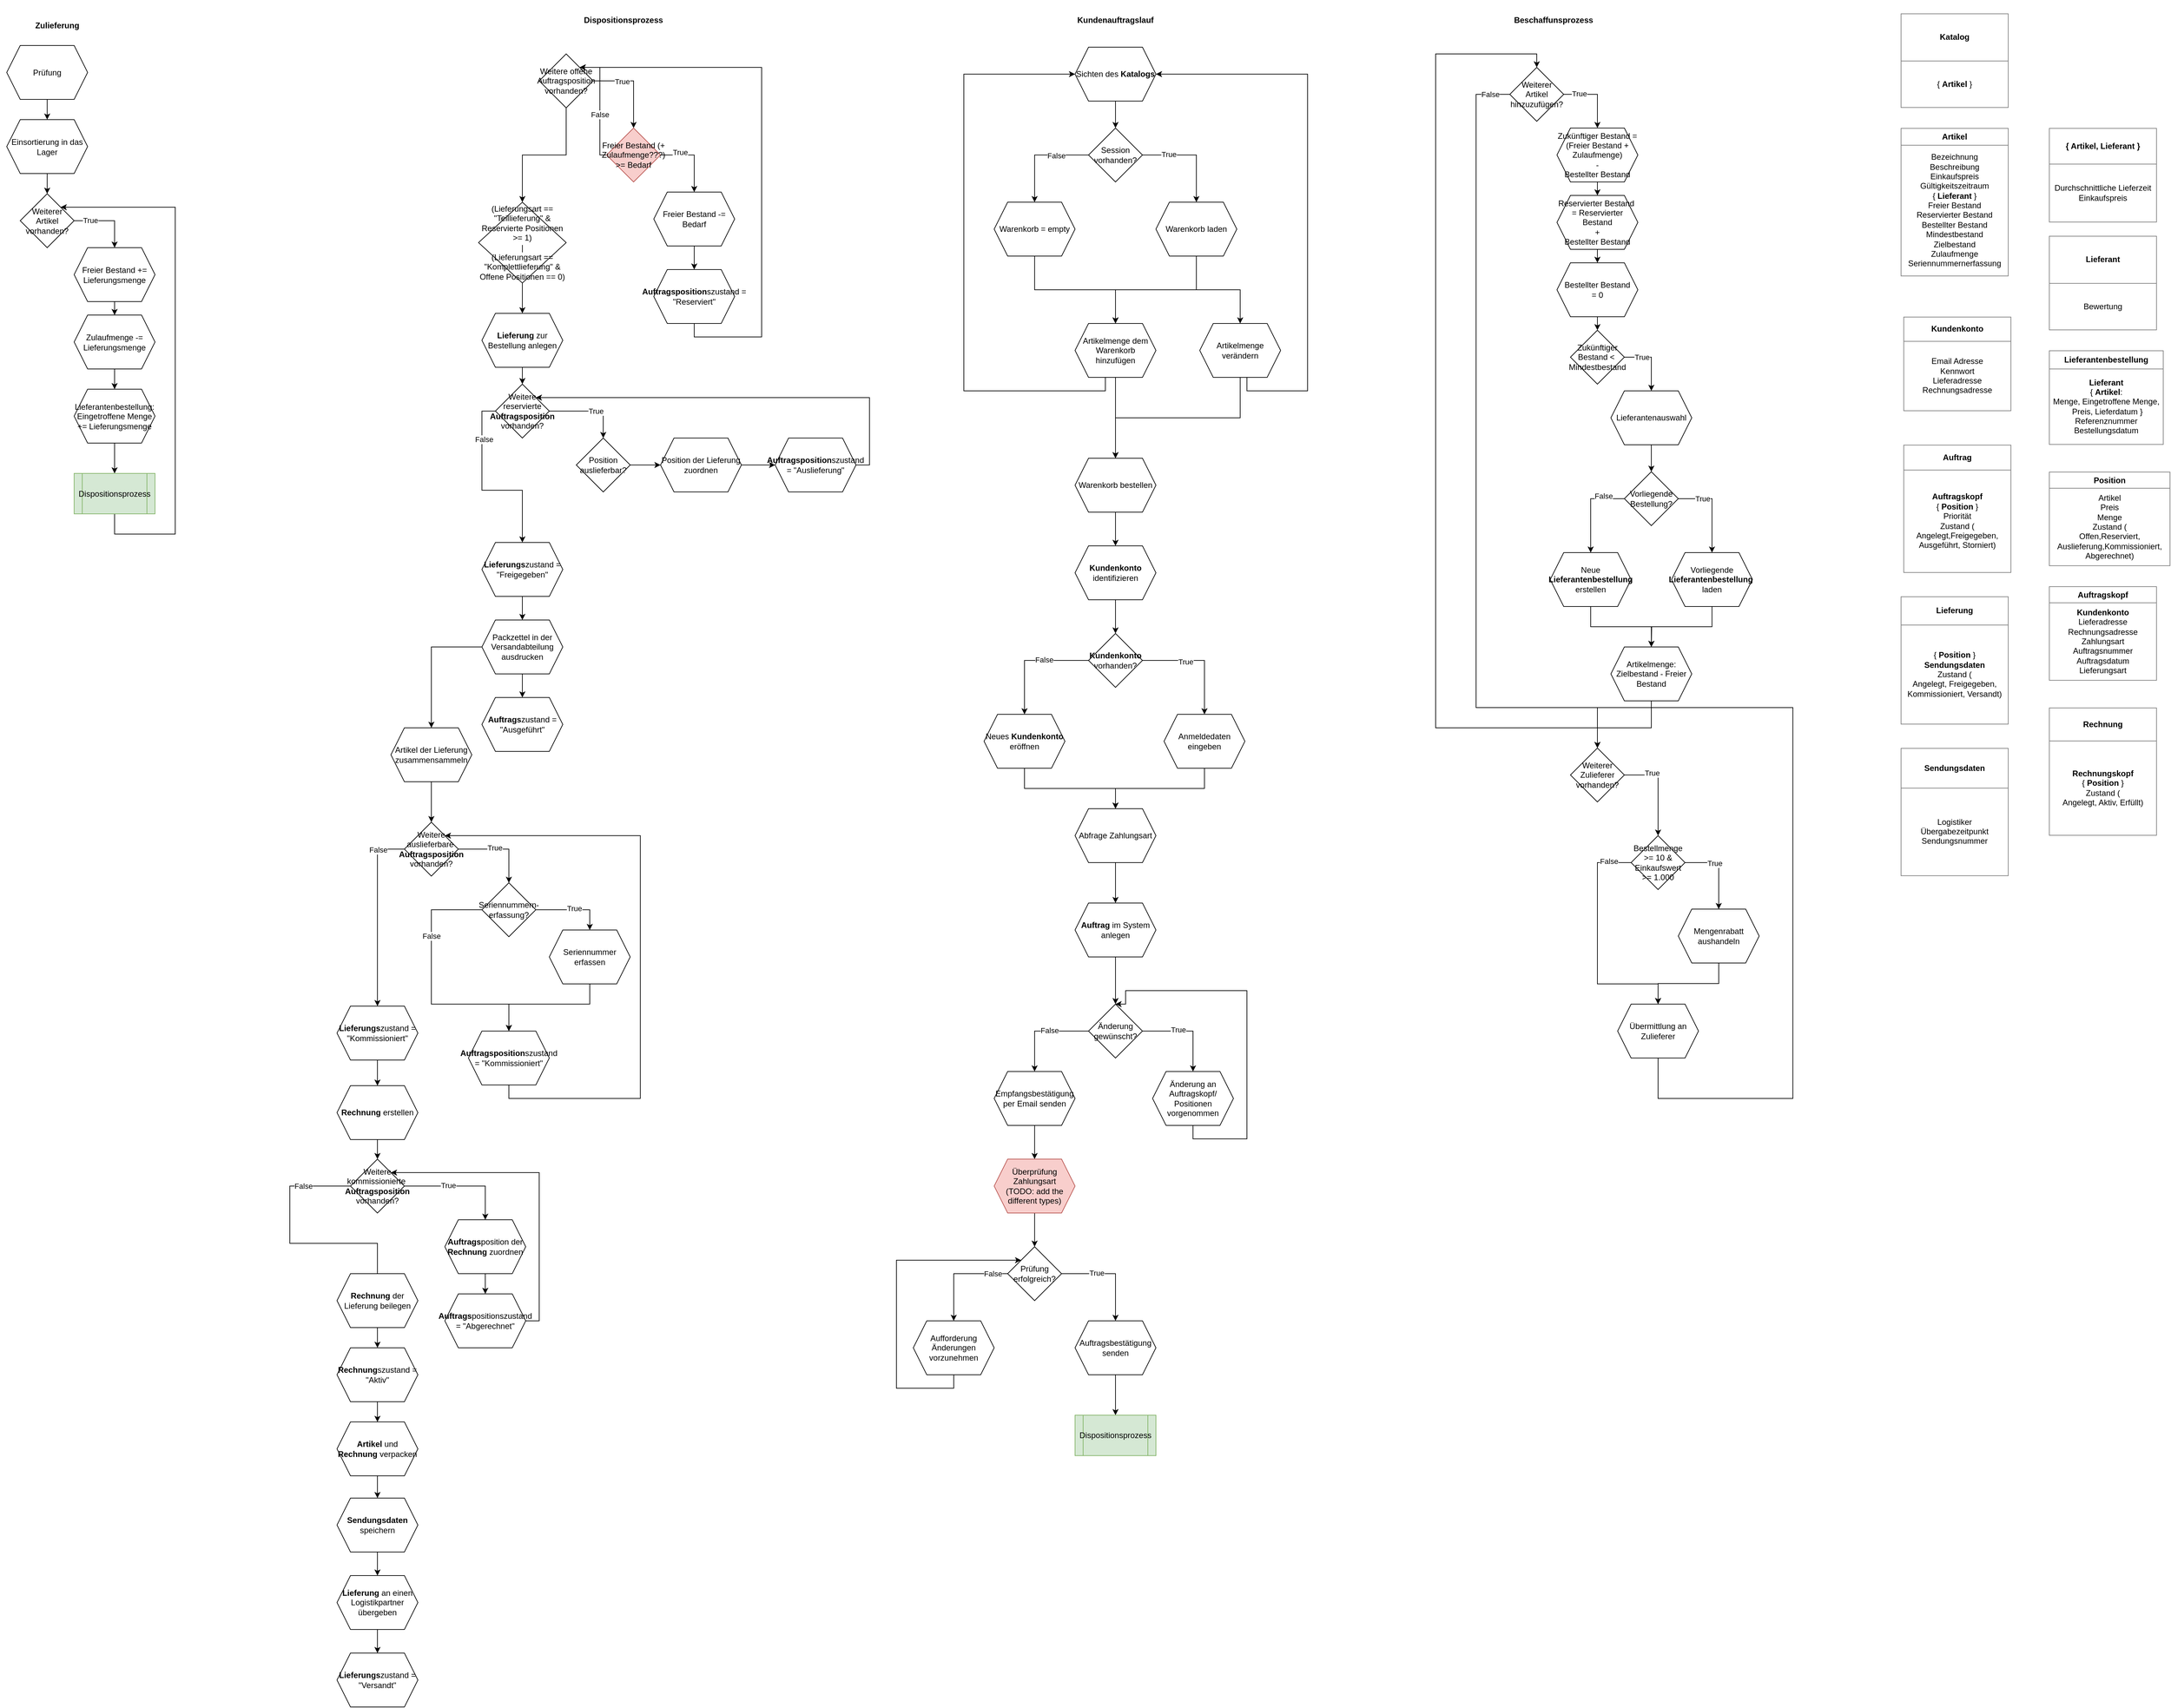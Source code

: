 <mxfile version="15.5.5" type="github">
  <diagram id="C5RBs43oDa-KdzZeNtuy" name="Page-1">
    <mxGraphModel dx="5194" dy="1333" grid="1" gridSize="10" guides="1" tooltips="1" connect="1" arrows="1" fold="1" page="1" pageScale="1" pageWidth="827" pageHeight="1169" math="0" shadow="0">
      <root>
        <mxCell id="WIyWlLk6GJQsqaUBKTNV-0" />
        <mxCell id="WIyWlLk6GJQsqaUBKTNV-1" parent="WIyWlLk6GJQsqaUBKTNV-0" />
        <mxCell id="jJ8yqeobrOEV9Zy7dhJx-0" value="&lt;table border=&quot;1&quot; width=&quot;100%&quot; cellpadding=&quot;4&quot; style=&quot;width: 100% ; height: 100% ; border-collapse: collapse&quot;&gt;&lt;tbody&gt;&lt;tr&gt;&lt;th align=&quot;center&quot;&gt;&lt;b&gt;Artikel&lt;/b&gt;&lt;/th&gt;&lt;/tr&gt;&lt;tr&gt;&lt;td align=&quot;center&quot;&gt;Bezeichnung&lt;br&gt;Beschreibung&lt;br&gt;Einkaufspreis&lt;br&gt;Gültigkeitszeitraum&lt;br&gt;{ &lt;b&gt;Lieferant&lt;/b&gt; }&lt;br&gt;Freier Bestand&lt;br&gt;Reservierter Bestand&lt;br&gt;Bestellter Bestand&lt;br&gt;Mindestbestand&lt;br&gt;Zielbestand&lt;br&gt;Zulaufmenge&lt;br&gt;Seriennummernerfassung&lt;/td&gt;&lt;/tr&gt;&lt;/tbody&gt;&lt;/table&gt;" style="text;html=1;strokeColor=none;fillColor=none;overflow=fill;" parent="WIyWlLk6GJQsqaUBKTNV-1" vertex="1">
          <mxGeometry x="560" y="410" width="160" height="220" as="geometry" />
        </mxCell>
        <mxCell id="jJ8yqeobrOEV9Zy7dhJx-1" value="&lt;table border=&quot;1&quot; width=&quot;100%&quot; cellpadding=&quot;4&quot; style=&quot;width: 100% ; height: 100% ; border-collapse: collapse&quot;&gt;&lt;tbody&gt;&lt;tr&gt;&lt;th align=&quot;center&quot;&gt;{ Artikel, Lieferant }&lt;/th&gt;&lt;/tr&gt;&lt;tr&gt;&lt;td align=&quot;center&quot;&gt;Durchschnittliche Lieferzeit&lt;br&gt;Einkaufspreis&lt;/td&gt;&lt;/tr&gt;&lt;/tbody&gt;&lt;/table&gt;" style="text;html=1;strokeColor=none;fillColor=none;overflow=fill;" parent="WIyWlLk6GJQsqaUBKTNV-1" vertex="1">
          <mxGeometry x="780" y="410" width="160" height="140" as="geometry" />
        </mxCell>
        <mxCell id="hWQddbPDoyMkkFQ2waqC-48" style="edgeStyle=orthogonalEdgeStyle;rounded=0;orthogonalLoop=1;jettySize=auto;html=1;exitX=0.5;exitY=1;exitDx=0;exitDy=0;entryX=0.5;entryY=0;entryDx=0;entryDy=0;" parent="WIyWlLk6GJQsqaUBKTNV-1" source="hWQddbPDoyMkkFQ2waqC-3" target="hWQddbPDoyMkkFQ2waqC-4" edge="1">
          <mxGeometry relative="1" as="geometry" />
        </mxCell>
        <mxCell id="hWQddbPDoyMkkFQ2waqC-3" value="Zukünftiger Bestand = (Freier Bestand + Zulaufmenge)&lt;br&gt;- &lt;br&gt;Bestellter Bestand" style="shape=hexagon;perimeter=hexagonPerimeter2;whiteSpace=wrap;html=1;fixedSize=1;" parent="WIyWlLk6GJQsqaUBKTNV-1" vertex="1">
          <mxGeometry x="50" y="410" width="120" height="80" as="geometry" />
        </mxCell>
        <mxCell id="hWQddbPDoyMkkFQ2waqC-7" style="edgeStyle=orthogonalEdgeStyle;rounded=0;orthogonalLoop=1;jettySize=auto;html=1;exitX=0.5;exitY=1;exitDx=0;exitDy=0;entryX=0.5;entryY=0;entryDx=0;entryDy=0;" parent="WIyWlLk6GJQsqaUBKTNV-1" source="hWQddbPDoyMkkFQ2waqC-4" target="hWQddbPDoyMkkFQ2waqC-5" edge="1">
          <mxGeometry relative="1" as="geometry" />
        </mxCell>
        <mxCell id="hWQddbPDoyMkkFQ2waqC-4" value="Reservierter Bestand&amp;nbsp; = Reservierter Bestand&lt;br&gt;+ &lt;br&gt;Bestellter Bestand" style="shape=hexagon;perimeter=hexagonPerimeter2;whiteSpace=wrap;html=1;fixedSize=1;" parent="WIyWlLk6GJQsqaUBKTNV-1" vertex="1">
          <mxGeometry x="50" y="510" width="120" height="80" as="geometry" />
        </mxCell>
        <mxCell id="hWQddbPDoyMkkFQ2waqC-49" style="edgeStyle=orthogonalEdgeStyle;rounded=0;orthogonalLoop=1;jettySize=auto;html=1;exitX=0.5;exitY=1;exitDx=0;exitDy=0;entryX=0.5;entryY=0;entryDx=0;entryDy=0;" parent="WIyWlLk6GJQsqaUBKTNV-1" source="hWQddbPDoyMkkFQ2waqC-5" target="hWQddbPDoyMkkFQ2waqC-8" edge="1">
          <mxGeometry relative="1" as="geometry" />
        </mxCell>
        <mxCell id="hWQddbPDoyMkkFQ2waqC-5" value="Bestellter Bestand&lt;br&gt;= 0" style="shape=hexagon;perimeter=hexagonPerimeter2;whiteSpace=wrap;html=1;fixedSize=1;" parent="WIyWlLk6GJQsqaUBKTNV-1" vertex="1">
          <mxGeometry x="50" y="610" width="120" height="80" as="geometry" />
        </mxCell>
        <mxCell id="hWQddbPDoyMkkFQ2waqC-8" value="Zukünftiger Bestand &amp;lt;&amp;nbsp;&lt;br&gt;Mindestbestand" style="rhombus;whiteSpace=wrap;html=1;" parent="WIyWlLk6GJQsqaUBKTNV-1" vertex="1">
          <mxGeometry x="70" y="710" width="80" height="80" as="geometry" />
        </mxCell>
        <mxCell id="hWQddbPDoyMkkFQ2waqC-44" style="edgeStyle=orthogonalEdgeStyle;rounded=0;orthogonalLoop=1;jettySize=auto;html=1;exitX=0.5;exitY=1;exitDx=0;exitDy=0;entryX=0.5;entryY=0;entryDx=0;entryDy=0;" parent="WIyWlLk6GJQsqaUBKTNV-1" source="hWQddbPDoyMkkFQ2waqC-10" target="hWQddbPDoyMkkFQ2waqC-38" edge="1">
          <mxGeometry relative="1" as="geometry">
            <mxPoint x="-150" y="390" as="targetPoint" />
            <Array as="points">
              <mxPoint x="190" y="1300" />
              <mxPoint x="-130" y="1300" />
              <mxPoint x="-130" y="300" />
              <mxPoint x="20" y="300" />
            </Array>
          </mxGeometry>
        </mxCell>
        <mxCell id="hWQddbPDoyMkkFQ2waqC-10" value="Artikelmenge: Zielbestand - Freier Bestand" style="shape=hexagon;perimeter=hexagonPerimeter2;whiteSpace=wrap;html=1;fixedSize=1;" parent="WIyWlLk6GJQsqaUBKTNV-1" vertex="1">
          <mxGeometry x="130" y="1180" width="120" height="80" as="geometry" />
        </mxCell>
        <mxCell id="hWQddbPDoyMkkFQ2waqC-13" value="&lt;table border=&quot;1&quot; width=&quot;100%&quot; cellpadding=&quot;4&quot; style=&quot;width: 100% ; height: 100% ; border-collapse: collapse&quot;&gt;&lt;tbody&gt;&lt;tr&gt;&lt;th align=&quot;center&quot;&gt;&lt;b&gt;Lieferant&lt;/b&gt;&lt;/th&gt;&lt;/tr&gt;&lt;tr&gt;&lt;td align=&quot;center&quot;&gt;Bewertung&lt;/td&gt;&lt;/tr&gt;&lt;/tbody&gt;&lt;/table&gt;" style="text;html=1;strokeColor=none;fillColor=none;overflow=fill;" parent="WIyWlLk6GJQsqaUBKTNV-1" vertex="1">
          <mxGeometry x="780" y="570" width="160" height="140" as="geometry" />
        </mxCell>
        <mxCell id="hWQddbPDoyMkkFQ2waqC-17" style="edgeStyle=orthogonalEdgeStyle;rounded=0;orthogonalLoop=1;jettySize=auto;html=1;exitX=1;exitY=0.5;exitDx=0;exitDy=0;entryX=0.5;entryY=0;entryDx=0;entryDy=0;" parent="WIyWlLk6GJQsqaUBKTNV-1" source="hWQddbPDoyMkkFQ2waqC-14" target="hWQddbPDoyMkkFQ2waqC-16" edge="1">
          <mxGeometry relative="1" as="geometry">
            <Array as="points">
              <mxPoint x="290" y="1500" />
            </Array>
          </mxGeometry>
        </mxCell>
        <mxCell id="hWQddbPDoyMkkFQ2waqC-18" value="True" style="edgeLabel;html=1;align=center;verticalAlign=middle;resizable=0;points=[];" parent="hWQddbPDoyMkkFQ2waqC-17" vertex="1" connectable="0">
          <mxGeometry x="-0.267" y="-1" relative="1" as="geometry">
            <mxPoint as="offset" />
          </mxGeometry>
        </mxCell>
        <mxCell id="hWQddbPDoyMkkFQ2waqC-32" style="edgeStyle=orthogonalEdgeStyle;rounded=0;orthogonalLoop=1;jettySize=auto;html=1;exitX=0;exitY=0.5;exitDx=0;exitDy=0;entryX=0.5;entryY=0;entryDx=0;entryDy=0;" parent="WIyWlLk6GJQsqaUBKTNV-1" source="hWQddbPDoyMkkFQ2waqC-14" target="hWQddbPDoyMkkFQ2waqC-30" edge="1">
          <mxGeometry relative="1" as="geometry">
            <Array as="points">
              <mxPoint x="110" y="1500" />
              <mxPoint x="110" y="1680" />
              <mxPoint x="200" y="1680" />
            </Array>
          </mxGeometry>
        </mxCell>
        <mxCell id="hWQddbPDoyMkkFQ2waqC-33" value="False" style="edgeLabel;html=1;align=center;verticalAlign=middle;resizable=0;points=[];" parent="hWQddbPDoyMkkFQ2waqC-32" vertex="1" connectable="0">
          <mxGeometry x="-0.811" y="-2" relative="1" as="geometry">
            <mxPoint as="offset" />
          </mxGeometry>
        </mxCell>
        <mxCell id="hWQddbPDoyMkkFQ2waqC-14" value="Bestellmenge &amp;gt;= 10 &amp;amp;&lt;br&gt;Einkaufswert &amp;gt;= 1.000" style="rhombus;whiteSpace=wrap;html=1;" parent="WIyWlLk6GJQsqaUBKTNV-1" vertex="1">
          <mxGeometry x="160" y="1460" width="80" height="80" as="geometry" />
        </mxCell>
        <mxCell id="hWQddbPDoyMkkFQ2waqC-31" style="edgeStyle=orthogonalEdgeStyle;rounded=0;orthogonalLoop=1;jettySize=auto;html=1;exitX=0.5;exitY=1;exitDx=0;exitDy=0;entryX=0.5;entryY=0;entryDx=0;entryDy=0;" parent="WIyWlLk6GJQsqaUBKTNV-1" source="hWQddbPDoyMkkFQ2waqC-16" target="hWQddbPDoyMkkFQ2waqC-30" edge="1">
          <mxGeometry relative="1" as="geometry" />
        </mxCell>
        <mxCell id="hWQddbPDoyMkkFQ2waqC-16" value="Mengenrabatt aushandeln" style="shape=hexagon;perimeter=hexagonPerimeter2;whiteSpace=wrap;html=1;fixedSize=1;" parent="WIyWlLk6GJQsqaUBKTNV-1" vertex="1">
          <mxGeometry x="230" y="1569" width="120" height="80" as="geometry" />
        </mxCell>
        <mxCell id="hWQddbPDoyMkkFQ2waqC-19" value="&lt;table border=&quot;1&quot; width=&quot;100%&quot; cellpadding=&quot;4&quot; style=&quot;width: 100% ; height: 100% ; border-collapse: collapse&quot;&gt;&lt;tbody&gt;&lt;tr&gt;&lt;th align=&quot;center&quot;&gt;&lt;b&gt;Lieferantenbestellung&lt;/b&gt;&lt;/th&gt;&lt;/tr&gt;&lt;tr&gt;&lt;td align=&quot;center&quot;&gt;&lt;b&gt;Lieferant&lt;/b&gt;&lt;br&gt;{ &lt;b&gt;Artikel&lt;/b&gt;: &lt;br&gt;Menge, Eingetroffene Menge,&lt;br&gt;&amp;nbsp;Preis, Lieferdatum }&lt;br&gt;Referenznummer&lt;br&gt;Bestellungsdatum&lt;/td&gt;&lt;/tr&gt;&lt;/tbody&gt;&lt;/table&gt;" style="text;html=1;strokeColor=none;fillColor=none;overflow=fill;" parent="WIyWlLk6GJQsqaUBKTNV-1" vertex="1">
          <mxGeometry x="780" y="740" width="170" height="140" as="geometry" />
        </mxCell>
        <mxCell id="hWQddbPDoyMkkFQ2waqC-22" style="edgeStyle=orthogonalEdgeStyle;rounded=0;orthogonalLoop=1;jettySize=auto;html=1;exitX=1;exitY=0.5;exitDx=0;exitDy=0;entryX=0.5;entryY=0;entryDx=0;entryDy=0;" parent="WIyWlLk6GJQsqaUBKTNV-1" source="hWQddbPDoyMkkFQ2waqC-21" target="hWQddbPDoyMkkFQ2waqC-23" edge="1">
          <mxGeometry relative="1" as="geometry">
            <mxPoint x="280" y="1030" as="targetPoint" />
          </mxGeometry>
        </mxCell>
        <mxCell id="hWQddbPDoyMkkFQ2waqC-28" value="True" style="edgeLabel;html=1;align=center;verticalAlign=middle;resizable=0;points=[];" parent="hWQddbPDoyMkkFQ2waqC-22" vertex="1" connectable="0">
          <mxGeometry x="-0.446" relative="1" as="geometry">
            <mxPoint as="offset" />
          </mxGeometry>
        </mxCell>
        <mxCell id="hWQddbPDoyMkkFQ2waqC-25" style="edgeStyle=orthogonalEdgeStyle;rounded=0;orthogonalLoop=1;jettySize=auto;html=1;exitX=0;exitY=0.5;exitDx=0;exitDy=0;entryX=0.5;entryY=0;entryDx=0;entryDy=0;" parent="WIyWlLk6GJQsqaUBKTNV-1" source="hWQddbPDoyMkkFQ2waqC-21" target="hWQddbPDoyMkkFQ2waqC-24" edge="1">
          <mxGeometry relative="1" as="geometry" />
        </mxCell>
        <mxCell id="hWQddbPDoyMkkFQ2waqC-29" value="False" style="edgeLabel;html=1;align=center;verticalAlign=middle;resizable=0;points=[];" parent="hWQddbPDoyMkkFQ2waqC-25" vertex="1" connectable="0">
          <mxGeometry x="-0.523" y="-4" relative="1" as="geometry">
            <mxPoint as="offset" />
          </mxGeometry>
        </mxCell>
        <mxCell id="hWQddbPDoyMkkFQ2waqC-21" value="Vorliegende Bestellung?" style="rhombus;whiteSpace=wrap;html=1;" parent="WIyWlLk6GJQsqaUBKTNV-1" vertex="1">
          <mxGeometry x="150" y="920" width="80" height="80" as="geometry" />
        </mxCell>
        <mxCell id="hWQddbPDoyMkkFQ2waqC-27" style="edgeStyle=orthogonalEdgeStyle;rounded=0;orthogonalLoop=1;jettySize=auto;html=1;exitX=0.5;exitY=1;exitDx=0;exitDy=0;" parent="WIyWlLk6GJQsqaUBKTNV-1" source="hWQddbPDoyMkkFQ2waqC-23" edge="1">
          <mxGeometry relative="1" as="geometry">
            <mxPoint x="190" y="1180" as="targetPoint" />
          </mxGeometry>
        </mxCell>
        <mxCell id="hWQddbPDoyMkkFQ2waqC-23" value="Vorliegende &lt;b&gt;Lieferantenbestellung&lt;/b&gt;&amp;nbsp;&lt;br&gt;laden" style="shape=hexagon;perimeter=hexagonPerimeter2;whiteSpace=wrap;html=1;fixedSize=1;" parent="WIyWlLk6GJQsqaUBKTNV-1" vertex="1">
          <mxGeometry x="220" y="1040" width="120" height="80" as="geometry" />
        </mxCell>
        <mxCell id="hWQddbPDoyMkkFQ2waqC-26" style="edgeStyle=orthogonalEdgeStyle;rounded=0;orthogonalLoop=1;jettySize=auto;html=1;exitX=0.5;exitY=1;exitDx=0;exitDy=0;" parent="WIyWlLk6GJQsqaUBKTNV-1" source="hWQddbPDoyMkkFQ2waqC-24" target="hWQddbPDoyMkkFQ2waqC-10" edge="1">
          <mxGeometry relative="1" as="geometry" />
        </mxCell>
        <mxCell id="hWQddbPDoyMkkFQ2waqC-24" value="Neue &lt;b&gt;Lieferantenbestellung&lt;/b&gt; erstellen" style="shape=hexagon;perimeter=hexagonPerimeter2;whiteSpace=wrap;html=1;fixedSize=1;" parent="WIyWlLk6GJQsqaUBKTNV-1" vertex="1">
          <mxGeometry x="40" y="1040" width="120" height="80" as="geometry" />
        </mxCell>
        <mxCell id="hWQddbPDoyMkkFQ2waqC-47" style="edgeStyle=orthogonalEdgeStyle;rounded=0;orthogonalLoop=1;jettySize=auto;html=1;exitX=0.5;exitY=1;exitDx=0;exitDy=0;entryX=0.5;entryY=0;entryDx=0;entryDy=0;" parent="WIyWlLk6GJQsqaUBKTNV-1" source="hWQddbPDoyMkkFQ2waqC-30" target="hWQddbPDoyMkkFQ2waqC-43" edge="1">
          <mxGeometry relative="1" as="geometry">
            <Array as="points">
              <mxPoint x="200" y="1850" />
              <mxPoint x="400" y="1850" />
              <mxPoint x="400" y="1270" />
              <mxPoint x="110" y="1270" />
            </Array>
          </mxGeometry>
        </mxCell>
        <mxCell id="hWQddbPDoyMkkFQ2waqC-30" value="Übermittlung an Zulieferer" style="shape=hexagon;perimeter=hexagonPerimeter2;whiteSpace=wrap;html=1;fixedSize=1;" parent="WIyWlLk6GJQsqaUBKTNV-1" vertex="1">
          <mxGeometry x="140" y="1710" width="120" height="80" as="geometry" />
        </mxCell>
        <mxCell id="hWQddbPDoyMkkFQ2waqC-37" style="edgeStyle=orthogonalEdgeStyle;rounded=0;orthogonalLoop=1;jettySize=auto;html=1;exitX=0.5;exitY=1;exitDx=0;exitDy=0;entryX=0.5;entryY=0;entryDx=0;entryDy=0;" parent="WIyWlLk6GJQsqaUBKTNV-1" source="hWQddbPDoyMkkFQ2waqC-34" target="hWQddbPDoyMkkFQ2waqC-21" edge="1">
          <mxGeometry relative="1" as="geometry" />
        </mxCell>
        <mxCell id="hWQddbPDoyMkkFQ2waqC-34" value="Lieferantenauswahl" style="shape=hexagon;perimeter=hexagonPerimeter2;whiteSpace=wrap;html=1;fixedSize=1;" parent="WIyWlLk6GJQsqaUBKTNV-1" vertex="1">
          <mxGeometry x="130" y="800" width="120" height="80" as="geometry" />
        </mxCell>
        <mxCell id="hWQddbPDoyMkkFQ2waqC-35" value="" style="edgeStyle=orthogonalEdgeStyle;rounded=0;orthogonalLoop=1;jettySize=auto;html=1;entryX=0.5;entryY=0;entryDx=0;entryDy=0;exitX=1;exitY=0.5;exitDx=0;exitDy=0;" parent="WIyWlLk6GJQsqaUBKTNV-1" source="hWQddbPDoyMkkFQ2waqC-8" target="hWQddbPDoyMkkFQ2waqC-34" edge="1">
          <mxGeometry relative="1" as="geometry">
            <mxPoint x="150" y="740" as="sourcePoint" />
            <mxPoint x="190" y="920" as="targetPoint" />
          </mxGeometry>
        </mxCell>
        <mxCell id="hWQddbPDoyMkkFQ2waqC-36" value="True" style="edgeLabel;html=1;align=center;verticalAlign=middle;resizable=0;points=[];" parent="hWQddbPDoyMkkFQ2waqC-35" vertex="1" connectable="0">
          <mxGeometry x="-0.8" relative="1" as="geometry">
            <mxPoint x="17" as="offset" />
          </mxGeometry>
        </mxCell>
        <mxCell id="hWQddbPDoyMkkFQ2waqC-39" style="edgeStyle=orthogonalEdgeStyle;rounded=0;orthogonalLoop=1;jettySize=auto;html=1;exitX=1;exitY=0.5;exitDx=0;exitDy=0;entryX=0.5;entryY=0;entryDx=0;entryDy=0;" parent="WIyWlLk6GJQsqaUBKTNV-1" source="hWQddbPDoyMkkFQ2waqC-38" target="hWQddbPDoyMkkFQ2waqC-3" edge="1">
          <mxGeometry relative="1" as="geometry" />
        </mxCell>
        <mxCell id="hWQddbPDoyMkkFQ2waqC-40" value="True" style="edgeLabel;html=1;align=center;verticalAlign=middle;resizable=0;points=[];" parent="hWQddbPDoyMkkFQ2waqC-39" vertex="1" connectable="0">
          <mxGeometry x="-0.547" y="1" relative="1" as="geometry">
            <mxPoint as="offset" />
          </mxGeometry>
        </mxCell>
        <mxCell id="hWQddbPDoyMkkFQ2waqC-41" style="edgeStyle=orthogonalEdgeStyle;rounded=0;orthogonalLoop=1;jettySize=auto;html=1;exitX=0;exitY=0.5;exitDx=0;exitDy=0;entryX=0.5;entryY=0;entryDx=0;entryDy=0;" parent="WIyWlLk6GJQsqaUBKTNV-1" source="hWQddbPDoyMkkFQ2waqC-38" target="hWQddbPDoyMkkFQ2waqC-43" edge="1">
          <mxGeometry relative="1" as="geometry">
            <Array as="points">
              <mxPoint x="-70" y="360" />
              <mxPoint x="-70" y="1270" />
              <mxPoint x="110" y="1270" />
            </Array>
          </mxGeometry>
        </mxCell>
        <mxCell id="hWQddbPDoyMkkFQ2waqC-42" value="False" style="edgeLabel;html=1;align=center;verticalAlign=middle;resizable=0;points=[];" parent="hWQddbPDoyMkkFQ2waqC-41" vertex="1" connectable="0">
          <mxGeometry x="-0.951" relative="1" as="geometry">
            <mxPoint as="offset" />
          </mxGeometry>
        </mxCell>
        <mxCell id="hWQddbPDoyMkkFQ2waqC-38" value="Weiterer Artikel hinzuzufügen?" style="rhombus;whiteSpace=wrap;html=1;" parent="WIyWlLk6GJQsqaUBKTNV-1" vertex="1">
          <mxGeometry x="-20" y="320" width="80" height="80" as="geometry" />
        </mxCell>
        <mxCell id="hWQddbPDoyMkkFQ2waqC-45" style="edgeStyle=orthogonalEdgeStyle;rounded=0;orthogonalLoop=1;jettySize=auto;html=1;exitX=1;exitY=0.5;exitDx=0;exitDy=0;entryX=0.5;entryY=0;entryDx=0;entryDy=0;" parent="WIyWlLk6GJQsqaUBKTNV-1" source="hWQddbPDoyMkkFQ2waqC-43" target="hWQddbPDoyMkkFQ2waqC-14" edge="1">
          <mxGeometry relative="1" as="geometry" />
        </mxCell>
        <mxCell id="hWQddbPDoyMkkFQ2waqC-46" value="True" style="edgeLabel;html=1;align=center;verticalAlign=middle;resizable=0;points=[];" parent="hWQddbPDoyMkkFQ2waqC-45" vertex="1" connectable="0">
          <mxGeometry x="-0.414" y="3" relative="1" as="geometry">
            <mxPoint as="offset" />
          </mxGeometry>
        </mxCell>
        <mxCell id="hWQddbPDoyMkkFQ2waqC-43" value="Weiterer Zulieferer vorhanden?" style="rhombus;whiteSpace=wrap;html=1;" parent="WIyWlLk6GJQsqaUBKTNV-1" vertex="1">
          <mxGeometry x="70" y="1330" width="80" height="80" as="geometry" />
        </mxCell>
        <mxCell id="hWQddbPDoyMkkFQ2waqC-50" value="&lt;b&gt;Beschaffunsprozess&lt;/b&gt;" style="text;html=1;strokeColor=none;fillColor=none;align=center;verticalAlign=middle;whiteSpace=wrap;rounded=0;" parent="WIyWlLk6GJQsqaUBKTNV-1" vertex="1">
          <mxGeometry x="-40" y="220" width="170" height="60" as="geometry" />
        </mxCell>
        <mxCell id="hWQddbPDoyMkkFQ2waqC-52" value="&lt;table border=&quot;1&quot; width=&quot;100%&quot; cellpadding=&quot;4&quot; style=&quot;width: 100% ; height: 100% ; border-collapse: collapse&quot;&gt;&lt;tbody&gt;&lt;tr&gt;&lt;th align=&quot;center&quot;&gt;&lt;b&gt;Kundenkonto&lt;/b&gt;&lt;/th&gt;&lt;/tr&gt;&lt;tr&gt;&lt;td align=&quot;center&quot;&gt;Email Adresse&lt;br&gt;Kennwort&lt;br&gt;Lieferadresse&lt;br&gt;Rechnungsadresse&lt;/td&gt;&lt;/tr&gt;&lt;/tbody&gt;&lt;/table&gt;" style="text;html=1;strokeColor=none;fillColor=none;overflow=fill;" parent="WIyWlLk6GJQsqaUBKTNV-1" vertex="1">
          <mxGeometry x="564" y="690" width="160" height="140" as="geometry" />
        </mxCell>
        <mxCell id="hWQddbPDoyMkkFQ2waqC-53" value="&lt;table border=&quot;1&quot; width=&quot;100%&quot; cellpadding=&quot;4&quot; style=&quot;width: 100% ; height: 100% ; border-collapse: collapse&quot;&gt;&lt;tbody&gt;&lt;tr&gt;&lt;th align=&quot;center&quot;&gt;&lt;b&gt;Auftrag&lt;/b&gt;&lt;/th&gt;&lt;/tr&gt;&lt;tr&gt;&lt;td align=&quot;center&quot;&gt;&lt;b&gt;Auftragskopf&lt;/b&gt;&lt;br&gt;{ &lt;b&gt;Position&lt;/b&gt; }&lt;br&gt;Priorität&lt;br&gt;Zustand (&lt;br&gt;Angelegt,Freigegeben,&lt;br&gt;Ausgeführt, Storniert)&lt;/td&gt;&lt;/tr&gt;&lt;/tbody&gt;&lt;/table&gt;" style="text;html=1;strokeColor=none;fillColor=none;overflow=fill;" parent="WIyWlLk6GJQsqaUBKTNV-1" vertex="1">
          <mxGeometry x="564" y="880" width="160" height="190" as="geometry" />
        </mxCell>
        <mxCell id="hWQddbPDoyMkkFQ2waqC-54" value="&lt;table border=&quot;1&quot; width=&quot;100%&quot; cellpadding=&quot;4&quot; style=&quot;width: 100% ; height: 100% ; border-collapse: collapse&quot;&gt;&lt;tbody&gt;&lt;tr&gt;&lt;th align=&quot;center&quot;&gt;&lt;b&gt;Position&lt;/b&gt;&lt;/th&gt;&lt;/tr&gt;&lt;tr&gt;&lt;td align=&quot;center&quot;&gt;Artikel&lt;br&gt;Preis&lt;br&gt;Menge&lt;br&gt;Zustand (&lt;br&gt;Offen,Reserviert,&lt;br&gt;Auslieferung,Kommissioniert,&lt;br&gt;Abgerechnet)&lt;/td&gt;&lt;/tr&gt;&lt;/tbody&gt;&lt;/table&gt;" style="text;html=1;strokeColor=none;fillColor=none;overflow=fill;" parent="WIyWlLk6GJQsqaUBKTNV-1" vertex="1">
          <mxGeometry x="780" y="920" width="180" height="140" as="geometry" />
        </mxCell>
        <mxCell id="hWQddbPDoyMkkFQ2waqC-55" value="&lt;b&gt;Kundenauftragslauf&lt;/b&gt;" style="text;html=1;strokeColor=none;fillColor=none;align=center;verticalAlign=middle;whiteSpace=wrap;rounded=0;" parent="WIyWlLk6GJQsqaUBKTNV-1" vertex="1">
          <mxGeometry x="-690" y="220" width="170" height="60" as="geometry" />
        </mxCell>
        <mxCell id="hWQddbPDoyMkkFQ2waqC-67" value="" style="edgeStyle=orthogonalEdgeStyle;rounded=0;orthogonalLoop=1;jettySize=auto;html=1;" parent="WIyWlLk6GJQsqaUBKTNV-1" source="hWQddbPDoyMkkFQ2waqC-56" target="hWQddbPDoyMkkFQ2waqC-64" edge="1">
          <mxGeometry relative="1" as="geometry" />
        </mxCell>
        <mxCell id="hWQddbPDoyMkkFQ2waqC-56" value="Sichten des &lt;b&gt;Katalogs&lt;/b&gt;" style="shape=hexagon;perimeter=hexagonPerimeter2;whiteSpace=wrap;html=1;fixedSize=1;" parent="WIyWlLk6GJQsqaUBKTNV-1" vertex="1">
          <mxGeometry x="-665" y="290" width="120" height="80" as="geometry" />
        </mxCell>
        <mxCell id="hWQddbPDoyMkkFQ2waqC-57" value="&lt;table border=&quot;1&quot; width=&quot;100%&quot; cellpadding=&quot;4&quot; style=&quot;width: 100% ; height: 100% ; border-collapse: collapse&quot;&gt;&lt;tbody&gt;&lt;tr&gt;&lt;th align=&quot;center&quot;&gt;&lt;b&gt;Katalog&lt;/b&gt;&lt;/th&gt;&lt;/tr&gt;&lt;tr&gt;&lt;td align=&quot;center&quot;&gt;{ &lt;b&gt;Artikel &lt;/b&gt;}&lt;/td&gt;&lt;/tr&gt;&lt;/tbody&gt;&lt;/table&gt;" style="text;html=1;strokeColor=none;fillColor=none;overflow=fill;" parent="WIyWlLk6GJQsqaUBKTNV-1" vertex="1">
          <mxGeometry x="560" y="240" width="160" height="140" as="geometry" />
        </mxCell>
        <mxCell id="hWQddbPDoyMkkFQ2waqC-72" style="edgeStyle=orthogonalEdgeStyle;rounded=0;orthogonalLoop=1;jettySize=auto;html=1;exitX=0.5;exitY=1;exitDx=0;exitDy=0;entryX=0.5;entryY=0;entryDx=0;entryDy=0;" parent="WIyWlLk6GJQsqaUBKTNV-1" source="hWQddbPDoyMkkFQ2waqC-58" target="hWQddbPDoyMkkFQ2waqC-62" edge="1">
          <mxGeometry relative="1" as="geometry" />
        </mxCell>
        <mxCell id="hWQddbPDoyMkkFQ2waqC-58" value="Warenkorb = empty" style="shape=hexagon;perimeter=hexagonPerimeter2;whiteSpace=wrap;html=1;fixedSize=1;" parent="WIyWlLk6GJQsqaUBKTNV-1" vertex="1">
          <mxGeometry x="-785" y="520" width="120" height="80" as="geometry" />
        </mxCell>
        <mxCell id="hWQddbPDoyMkkFQ2waqC-77" style="edgeStyle=orthogonalEdgeStyle;rounded=0;orthogonalLoop=1;jettySize=auto;html=1;exitX=0.5;exitY=1;exitDx=0;exitDy=0;entryX=0;entryY=0.5;entryDx=0;entryDy=0;" parent="WIyWlLk6GJQsqaUBKTNV-1" source="hWQddbPDoyMkkFQ2waqC-62" target="hWQddbPDoyMkkFQ2waqC-56" edge="1">
          <mxGeometry relative="1" as="geometry">
            <Array as="points">
              <mxPoint x="-620" y="780" />
              <mxPoint x="-620" y="800" />
              <mxPoint x="-830" y="800" />
              <mxPoint x="-830" y="330" />
            </Array>
          </mxGeometry>
        </mxCell>
        <mxCell id="hWQddbPDoyMkkFQ2waqC-79" style="edgeStyle=orthogonalEdgeStyle;rounded=0;orthogonalLoop=1;jettySize=auto;html=1;exitX=0.5;exitY=1;exitDx=0;exitDy=0;entryX=0.5;entryY=0;entryDx=0;entryDy=0;" parent="WIyWlLk6GJQsqaUBKTNV-1" source="hWQddbPDoyMkkFQ2waqC-62" target="hWQddbPDoyMkkFQ2waqC-78" edge="1">
          <mxGeometry relative="1" as="geometry" />
        </mxCell>
        <mxCell id="hWQddbPDoyMkkFQ2waqC-62" value="Artikelmenge dem Warenkorb hinzufügen" style="shape=hexagon;perimeter=hexagonPerimeter2;whiteSpace=wrap;html=1;fixedSize=1;" parent="WIyWlLk6GJQsqaUBKTNV-1" vertex="1">
          <mxGeometry x="-665" y="700" width="120" height="80" as="geometry" />
        </mxCell>
        <mxCell id="hWQddbPDoyMkkFQ2waqC-68" style="edgeStyle=orthogonalEdgeStyle;rounded=0;orthogonalLoop=1;jettySize=auto;html=1;exitX=0;exitY=0.5;exitDx=0;exitDy=0;entryX=0.5;entryY=0;entryDx=0;entryDy=0;" parent="WIyWlLk6GJQsqaUBKTNV-1" source="hWQddbPDoyMkkFQ2waqC-64" target="hWQddbPDoyMkkFQ2waqC-58" edge="1">
          <mxGeometry relative="1" as="geometry" />
        </mxCell>
        <mxCell id="hWQddbPDoyMkkFQ2waqC-71" value="False" style="edgeLabel;html=1;align=center;verticalAlign=middle;resizable=0;points=[];" parent="hWQddbPDoyMkkFQ2waqC-68" vertex="1" connectable="0">
          <mxGeometry x="-0.36" y="1" relative="1" as="geometry">
            <mxPoint as="offset" />
          </mxGeometry>
        </mxCell>
        <mxCell id="hWQddbPDoyMkkFQ2waqC-69" style="edgeStyle=orthogonalEdgeStyle;rounded=0;orthogonalLoop=1;jettySize=auto;html=1;exitX=1;exitY=0.5;exitDx=0;exitDy=0;entryX=0.5;entryY=0;entryDx=0;entryDy=0;" parent="WIyWlLk6GJQsqaUBKTNV-1" source="hWQddbPDoyMkkFQ2waqC-64" target="hWQddbPDoyMkkFQ2waqC-66" edge="1">
          <mxGeometry relative="1" as="geometry" />
        </mxCell>
        <mxCell id="hWQddbPDoyMkkFQ2waqC-70" value="True" style="edgeLabel;html=1;align=center;verticalAlign=middle;resizable=0;points=[];" parent="hWQddbPDoyMkkFQ2waqC-69" vertex="1" connectable="0">
          <mxGeometry x="-0.48" y="1" relative="1" as="geometry">
            <mxPoint as="offset" />
          </mxGeometry>
        </mxCell>
        <mxCell id="hWQddbPDoyMkkFQ2waqC-64" value="Session vorhanden?" style="rhombus;whiteSpace=wrap;html=1;" parent="WIyWlLk6GJQsqaUBKTNV-1" vertex="1">
          <mxGeometry x="-645" y="410" width="80" height="80" as="geometry" />
        </mxCell>
        <mxCell id="hWQddbPDoyMkkFQ2waqC-73" style="edgeStyle=orthogonalEdgeStyle;rounded=0;orthogonalLoop=1;jettySize=auto;html=1;exitX=0.5;exitY=1;exitDx=0;exitDy=0;" parent="WIyWlLk6GJQsqaUBKTNV-1" source="hWQddbPDoyMkkFQ2waqC-66" target="hWQddbPDoyMkkFQ2waqC-62" edge="1">
          <mxGeometry relative="1" as="geometry" />
        </mxCell>
        <mxCell id="hWQddbPDoyMkkFQ2waqC-75" style="edgeStyle=orthogonalEdgeStyle;rounded=0;orthogonalLoop=1;jettySize=auto;html=1;exitX=0.5;exitY=1;exitDx=0;exitDy=0;entryX=0.5;entryY=0;entryDx=0;entryDy=0;" parent="WIyWlLk6GJQsqaUBKTNV-1" source="hWQddbPDoyMkkFQ2waqC-66" target="hWQddbPDoyMkkFQ2waqC-74" edge="1">
          <mxGeometry relative="1" as="geometry" />
        </mxCell>
        <mxCell id="hWQddbPDoyMkkFQ2waqC-66" value="Warenkorb laden" style="shape=hexagon;perimeter=hexagonPerimeter2;whiteSpace=wrap;html=1;fixedSize=1;" parent="WIyWlLk6GJQsqaUBKTNV-1" vertex="1">
          <mxGeometry x="-545" y="520" width="120" height="80" as="geometry" />
        </mxCell>
        <mxCell id="hWQddbPDoyMkkFQ2waqC-76" style="edgeStyle=orthogonalEdgeStyle;rounded=0;orthogonalLoop=1;jettySize=auto;html=1;exitX=0.5;exitY=1;exitDx=0;exitDy=0;entryX=1;entryY=0.5;entryDx=0;entryDy=0;" parent="WIyWlLk6GJQsqaUBKTNV-1" source="hWQddbPDoyMkkFQ2waqC-74" target="hWQddbPDoyMkkFQ2waqC-56" edge="1">
          <mxGeometry relative="1" as="geometry">
            <Array as="points">
              <mxPoint x="-410" y="780" />
              <mxPoint x="-410" y="800" />
              <mxPoint x="-320" y="800" />
              <mxPoint x="-320" y="330" />
            </Array>
          </mxGeometry>
        </mxCell>
        <mxCell id="hWQddbPDoyMkkFQ2waqC-80" style="edgeStyle=orthogonalEdgeStyle;rounded=0;orthogonalLoop=1;jettySize=auto;html=1;exitX=0.5;exitY=1;exitDx=0;exitDy=0;entryX=0.5;entryY=0;entryDx=0;entryDy=0;" parent="WIyWlLk6GJQsqaUBKTNV-1" source="hWQddbPDoyMkkFQ2waqC-74" target="hWQddbPDoyMkkFQ2waqC-78" edge="1">
          <mxGeometry relative="1" as="geometry" />
        </mxCell>
        <mxCell id="hWQddbPDoyMkkFQ2waqC-74" value="Artikelmenge verändern" style="shape=hexagon;perimeter=hexagonPerimeter2;whiteSpace=wrap;html=1;fixedSize=1;" parent="WIyWlLk6GJQsqaUBKTNV-1" vertex="1">
          <mxGeometry x="-480" y="700" width="120" height="80" as="geometry" />
        </mxCell>
        <mxCell id="hWQddbPDoyMkkFQ2waqC-82" style="edgeStyle=orthogonalEdgeStyle;rounded=0;orthogonalLoop=1;jettySize=auto;html=1;exitX=0.5;exitY=1;exitDx=0;exitDy=0;entryX=0.5;entryY=0;entryDx=0;entryDy=0;" parent="WIyWlLk6GJQsqaUBKTNV-1" source="hWQddbPDoyMkkFQ2waqC-78" target="hWQddbPDoyMkkFQ2waqC-81" edge="1">
          <mxGeometry relative="1" as="geometry" />
        </mxCell>
        <mxCell id="hWQddbPDoyMkkFQ2waqC-78" value="Warenkorb bestellen" style="shape=hexagon;perimeter=hexagonPerimeter2;whiteSpace=wrap;html=1;fixedSize=1;" parent="WIyWlLk6GJQsqaUBKTNV-1" vertex="1">
          <mxGeometry x="-665" y="900" width="120" height="80" as="geometry" />
        </mxCell>
        <mxCell id="hWQddbPDoyMkkFQ2waqC-84" style="edgeStyle=orthogonalEdgeStyle;rounded=0;orthogonalLoop=1;jettySize=auto;html=1;exitX=0.5;exitY=1;exitDx=0;exitDy=0;entryX=0.5;entryY=0;entryDx=0;entryDy=0;" parent="WIyWlLk6GJQsqaUBKTNV-1" source="hWQddbPDoyMkkFQ2waqC-81" target="hWQddbPDoyMkkFQ2waqC-83" edge="1">
          <mxGeometry relative="1" as="geometry" />
        </mxCell>
        <mxCell id="hWQddbPDoyMkkFQ2waqC-81" value="&lt;b&gt;Kundenkonto&lt;/b&gt; identifizieren" style="shape=hexagon;perimeter=hexagonPerimeter2;whiteSpace=wrap;html=1;fixedSize=1;" parent="WIyWlLk6GJQsqaUBKTNV-1" vertex="1">
          <mxGeometry x="-665" y="1030" width="120" height="80" as="geometry" />
        </mxCell>
        <mxCell id="hWQddbPDoyMkkFQ2waqC-87" style="edgeStyle=orthogonalEdgeStyle;rounded=0;orthogonalLoop=1;jettySize=auto;html=1;exitX=0;exitY=0.5;exitDx=0;exitDy=0;entryX=0.5;entryY=0;entryDx=0;entryDy=0;" parent="WIyWlLk6GJQsqaUBKTNV-1" source="hWQddbPDoyMkkFQ2waqC-83" target="hWQddbPDoyMkkFQ2waqC-86" edge="1">
          <mxGeometry relative="1" as="geometry" />
        </mxCell>
        <mxCell id="hWQddbPDoyMkkFQ2waqC-90" value="False" style="edgeLabel;html=1;align=center;verticalAlign=middle;resizable=0;points=[];" parent="hWQddbPDoyMkkFQ2waqC-87" vertex="1" connectable="0">
          <mxGeometry x="-0.246" y="-1" relative="1" as="geometry">
            <mxPoint as="offset" />
          </mxGeometry>
        </mxCell>
        <mxCell id="hWQddbPDoyMkkFQ2waqC-88" style="edgeStyle=orthogonalEdgeStyle;rounded=0;orthogonalLoop=1;jettySize=auto;html=1;exitX=1;exitY=0.5;exitDx=0;exitDy=0;entryX=0.5;entryY=0;entryDx=0;entryDy=0;" parent="WIyWlLk6GJQsqaUBKTNV-1" source="hWQddbPDoyMkkFQ2waqC-83" target="hWQddbPDoyMkkFQ2waqC-85" edge="1">
          <mxGeometry relative="1" as="geometry" />
        </mxCell>
        <mxCell id="hWQddbPDoyMkkFQ2waqC-89" value="True" style="edgeLabel;html=1;align=center;verticalAlign=middle;resizable=0;points=[];" parent="hWQddbPDoyMkkFQ2waqC-88" vertex="1" connectable="0">
          <mxGeometry x="-0.256" y="-2" relative="1" as="geometry">
            <mxPoint as="offset" />
          </mxGeometry>
        </mxCell>
        <mxCell id="hWQddbPDoyMkkFQ2waqC-83" value="&lt;b&gt;Kundenkonto&lt;/b&gt; vorhanden?" style="rhombus;whiteSpace=wrap;html=1;" parent="WIyWlLk6GJQsqaUBKTNV-1" vertex="1">
          <mxGeometry x="-645" y="1160" width="80" height="80" as="geometry" />
        </mxCell>
        <mxCell id="hWQddbPDoyMkkFQ2waqC-103" style="edgeStyle=orthogonalEdgeStyle;rounded=0;orthogonalLoop=1;jettySize=auto;html=1;exitX=0.5;exitY=1;exitDx=0;exitDy=0;" parent="WIyWlLk6GJQsqaUBKTNV-1" source="hWQddbPDoyMkkFQ2waqC-85" target="hWQddbPDoyMkkFQ2waqC-101" edge="1">
          <mxGeometry relative="1" as="geometry" />
        </mxCell>
        <mxCell id="hWQddbPDoyMkkFQ2waqC-85" value="Anmeldedaten eingeben" style="shape=hexagon;perimeter=hexagonPerimeter2;whiteSpace=wrap;html=1;fixedSize=1;" parent="WIyWlLk6GJQsqaUBKTNV-1" vertex="1">
          <mxGeometry x="-533" y="1280" width="120" height="80" as="geometry" />
        </mxCell>
        <mxCell id="hWQddbPDoyMkkFQ2waqC-102" style="edgeStyle=orthogonalEdgeStyle;rounded=0;orthogonalLoop=1;jettySize=auto;html=1;exitX=0.5;exitY=1;exitDx=0;exitDy=0;entryX=0.5;entryY=0;entryDx=0;entryDy=0;" parent="WIyWlLk6GJQsqaUBKTNV-1" source="hWQddbPDoyMkkFQ2waqC-86" target="hWQddbPDoyMkkFQ2waqC-101" edge="1">
          <mxGeometry relative="1" as="geometry" />
        </mxCell>
        <mxCell id="hWQddbPDoyMkkFQ2waqC-86" value="Neues &lt;b&gt;Kundenkonto&lt;/b&gt; eröffnen" style="shape=hexagon;perimeter=hexagonPerimeter2;whiteSpace=wrap;html=1;fixedSize=1;" parent="WIyWlLk6GJQsqaUBKTNV-1" vertex="1">
          <mxGeometry x="-800" y="1280" width="120" height="80" as="geometry" />
        </mxCell>
        <mxCell id="hWQddbPDoyMkkFQ2waqC-105" style="edgeStyle=orthogonalEdgeStyle;rounded=0;orthogonalLoop=1;jettySize=auto;html=1;exitX=0.5;exitY=1;exitDx=0;exitDy=0;entryX=0.5;entryY=0;entryDx=0;entryDy=0;" parent="WIyWlLk6GJQsqaUBKTNV-1" source="hWQddbPDoyMkkFQ2waqC-101" target="hWQddbPDoyMkkFQ2waqC-104" edge="1">
          <mxGeometry relative="1" as="geometry" />
        </mxCell>
        <mxCell id="hWQddbPDoyMkkFQ2waqC-101" value="Abfrage Zahlungsart" style="shape=hexagon;perimeter=hexagonPerimeter2;whiteSpace=wrap;html=1;fixedSize=1;" parent="WIyWlLk6GJQsqaUBKTNV-1" vertex="1">
          <mxGeometry x="-665" y="1420" width="120" height="80" as="geometry" />
        </mxCell>
        <mxCell id="hWQddbPDoyMkkFQ2waqC-109" style="edgeStyle=orthogonalEdgeStyle;rounded=0;orthogonalLoop=1;jettySize=auto;html=1;exitX=0.5;exitY=1;exitDx=0;exitDy=0;entryX=0.5;entryY=0;entryDx=0;entryDy=0;" parent="WIyWlLk6GJQsqaUBKTNV-1" source="hWQddbPDoyMkkFQ2waqC-104" target="hWQddbPDoyMkkFQ2waqC-108" edge="1">
          <mxGeometry relative="1" as="geometry" />
        </mxCell>
        <mxCell id="hWQddbPDoyMkkFQ2waqC-104" value="&lt;b&gt;Auftrag&lt;/b&gt;&amp;nbsp;im System anlegen" style="shape=hexagon;perimeter=hexagonPerimeter2;whiteSpace=wrap;html=1;fixedSize=1;" parent="WIyWlLk6GJQsqaUBKTNV-1" vertex="1">
          <mxGeometry x="-665" y="1560" width="120" height="80" as="geometry" />
        </mxCell>
        <mxCell id="hWQddbPDoyMkkFQ2waqC-107" value="&lt;table border=&quot;1&quot; width=&quot;100%&quot; cellpadding=&quot;4&quot; style=&quot;width: 100% ; height: 100% ; border-collapse: collapse&quot;&gt;&lt;tbody&gt;&lt;tr&gt;&lt;th align=&quot;center&quot;&gt;&lt;b&gt;Auftragskopf&lt;/b&gt;&lt;/th&gt;&lt;/tr&gt;&lt;tr&gt;&lt;td align=&quot;center&quot;&gt;&lt;b&gt;Kundenkonto&lt;/b&gt;&lt;br&gt;Lieferadresse&lt;br&gt;Rechnungsadresse&lt;br&gt;Zahlungsart&lt;br&gt;Auftragsnummer&lt;br&gt;Auftragsdatum&lt;br&gt;Lieferungsart&lt;br&gt;&lt;/td&gt;&lt;/tr&gt;&lt;/tbody&gt;&lt;/table&gt;" style="text;html=1;strokeColor=none;fillColor=none;overflow=fill;" parent="WIyWlLk6GJQsqaUBKTNV-1" vertex="1">
          <mxGeometry x="780" y="1090" width="160" height="140" as="geometry" />
        </mxCell>
        <mxCell id="hWQddbPDoyMkkFQ2waqC-114" style="edgeStyle=orthogonalEdgeStyle;rounded=0;orthogonalLoop=1;jettySize=auto;html=1;exitX=1;exitY=0.5;exitDx=0;exitDy=0;" parent="WIyWlLk6GJQsqaUBKTNV-1" source="hWQddbPDoyMkkFQ2waqC-108" target="hWQddbPDoyMkkFQ2waqC-112" edge="1">
          <mxGeometry relative="1" as="geometry" />
        </mxCell>
        <mxCell id="hWQddbPDoyMkkFQ2waqC-115" value="True" style="edgeLabel;html=1;align=center;verticalAlign=middle;resizable=0;points=[];" parent="hWQddbPDoyMkkFQ2waqC-114" vertex="1" connectable="0">
          <mxGeometry x="-0.215" y="2" relative="1" as="geometry">
            <mxPoint as="offset" />
          </mxGeometry>
        </mxCell>
        <mxCell id="hWQddbPDoyMkkFQ2waqC-117" style="edgeStyle=orthogonalEdgeStyle;rounded=0;orthogonalLoop=1;jettySize=auto;html=1;exitX=0;exitY=0.5;exitDx=0;exitDy=0;" parent="WIyWlLk6GJQsqaUBKTNV-1" source="hWQddbPDoyMkkFQ2waqC-108" target="hWQddbPDoyMkkFQ2waqC-116" edge="1">
          <mxGeometry relative="1" as="geometry" />
        </mxCell>
        <mxCell id="hWQddbPDoyMkkFQ2waqC-118" value="False" style="edgeLabel;html=1;align=center;verticalAlign=middle;resizable=0;points=[];" parent="hWQddbPDoyMkkFQ2waqC-117" vertex="1" connectable="0">
          <mxGeometry x="-0.171" y="-1" relative="1" as="geometry">
            <mxPoint as="offset" />
          </mxGeometry>
        </mxCell>
        <mxCell id="hWQddbPDoyMkkFQ2waqC-108" value="Änderung gewünscht?" style="rhombus;whiteSpace=wrap;html=1;" parent="WIyWlLk6GJQsqaUBKTNV-1" vertex="1">
          <mxGeometry x="-645" y="1710" width="80" height="80" as="geometry" />
        </mxCell>
        <mxCell id="hWQddbPDoyMkkFQ2waqC-113" style="edgeStyle=orthogonalEdgeStyle;rounded=0;orthogonalLoop=1;jettySize=auto;html=1;exitX=0.5;exitY=1;exitDx=0;exitDy=0;entryX=0.5;entryY=0;entryDx=0;entryDy=0;" parent="WIyWlLk6GJQsqaUBKTNV-1" source="hWQddbPDoyMkkFQ2waqC-112" target="hWQddbPDoyMkkFQ2waqC-108" edge="1">
          <mxGeometry relative="1" as="geometry">
            <Array as="points">
              <mxPoint x="-490" y="1910" />
              <mxPoint x="-410" y="1910" />
              <mxPoint x="-410" y="1690" />
              <mxPoint x="-590" y="1690" />
              <mxPoint x="-590" y="1710" />
            </Array>
          </mxGeometry>
        </mxCell>
        <mxCell id="hWQddbPDoyMkkFQ2waqC-112" value="Änderung an Auftragskopf/ Positionen vorgenommen" style="shape=hexagon;perimeter=hexagonPerimeter2;whiteSpace=wrap;html=1;fixedSize=1;" parent="WIyWlLk6GJQsqaUBKTNV-1" vertex="1">
          <mxGeometry x="-550" y="1810" width="120" height="80" as="geometry" />
        </mxCell>
        <mxCell id="hWQddbPDoyMkkFQ2waqC-120" style="edgeStyle=orthogonalEdgeStyle;rounded=0;orthogonalLoop=1;jettySize=auto;html=1;exitX=0.5;exitY=1;exitDx=0;exitDy=0;entryX=0.5;entryY=0;entryDx=0;entryDy=0;" parent="WIyWlLk6GJQsqaUBKTNV-1" source="hWQddbPDoyMkkFQ2waqC-116" target="hWQddbPDoyMkkFQ2waqC-119" edge="1">
          <mxGeometry relative="1" as="geometry" />
        </mxCell>
        <mxCell id="hWQddbPDoyMkkFQ2waqC-116" value="Empfangsbestätigung per Email senden" style="shape=hexagon;perimeter=hexagonPerimeter2;whiteSpace=wrap;html=1;fixedSize=1;" parent="WIyWlLk6GJQsqaUBKTNV-1" vertex="1">
          <mxGeometry x="-785" y="1810" width="120" height="80" as="geometry" />
        </mxCell>
        <mxCell id="hWQddbPDoyMkkFQ2waqC-122" value="" style="edgeStyle=orthogonalEdgeStyle;rounded=0;orthogonalLoop=1;jettySize=auto;html=1;" parent="WIyWlLk6GJQsqaUBKTNV-1" source="hWQddbPDoyMkkFQ2waqC-119" target="hWQddbPDoyMkkFQ2waqC-121" edge="1">
          <mxGeometry relative="1" as="geometry" />
        </mxCell>
        <mxCell id="hWQddbPDoyMkkFQ2waqC-119" value="Überprüfung Zahlungsart&lt;br&gt;(TODO: add the different types)" style="shape=hexagon;perimeter=hexagonPerimeter2;whiteSpace=wrap;html=1;fixedSize=1;fillColor=#f8cecc;strokeColor=#b85450;" parent="WIyWlLk6GJQsqaUBKTNV-1" vertex="1">
          <mxGeometry x="-785" y="1940" width="120" height="80" as="geometry" />
        </mxCell>
        <mxCell id="hWQddbPDoyMkkFQ2waqC-125" style="edgeStyle=orthogonalEdgeStyle;rounded=0;orthogonalLoop=1;jettySize=auto;html=1;exitX=0;exitY=0.5;exitDx=0;exitDy=0;entryX=0.5;entryY=0;entryDx=0;entryDy=0;" parent="WIyWlLk6GJQsqaUBKTNV-1" source="hWQddbPDoyMkkFQ2waqC-121" target="hWQddbPDoyMkkFQ2waqC-124" edge="1">
          <mxGeometry relative="1" as="geometry" />
        </mxCell>
        <mxCell id="hWQddbPDoyMkkFQ2waqC-126" value="False" style="edgeLabel;html=1;align=center;verticalAlign=middle;resizable=0;points=[];" parent="hWQddbPDoyMkkFQ2waqC-125" vertex="1" connectable="0">
          <mxGeometry x="-0.707" relative="1" as="geometry">
            <mxPoint as="offset" />
          </mxGeometry>
        </mxCell>
        <mxCell id="hWQddbPDoyMkkFQ2waqC-127" style="edgeStyle=orthogonalEdgeStyle;rounded=0;orthogonalLoop=1;jettySize=auto;html=1;exitX=1;exitY=0.5;exitDx=0;exitDy=0;entryX=0.5;entryY=0;entryDx=0;entryDy=0;" parent="WIyWlLk6GJQsqaUBKTNV-1" source="hWQddbPDoyMkkFQ2waqC-121" target="hWQddbPDoyMkkFQ2waqC-123" edge="1">
          <mxGeometry relative="1" as="geometry" />
        </mxCell>
        <mxCell id="hWQddbPDoyMkkFQ2waqC-128" value="True" style="edgeLabel;html=1;align=center;verticalAlign=middle;resizable=0;points=[];" parent="hWQddbPDoyMkkFQ2waqC-127" vertex="1" connectable="0">
          <mxGeometry x="-0.307" y="1" relative="1" as="geometry">
            <mxPoint as="offset" />
          </mxGeometry>
        </mxCell>
        <mxCell id="hWQddbPDoyMkkFQ2waqC-121" value="Prüfung erfolgreich?" style="rhombus;whiteSpace=wrap;html=1;" parent="WIyWlLk6GJQsqaUBKTNV-1" vertex="1">
          <mxGeometry x="-765" y="2070" width="80" height="80" as="geometry" />
        </mxCell>
        <mxCell id="hWQddbPDoyMkkFQ2waqC-150" style="edgeStyle=orthogonalEdgeStyle;rounded=0;orthogonalLoop=1;jettySize=auto;html=1;exitX=0.5;exitY=1;exitDx=0;exitDy=0;entryX=0.5;entryY=0;entryDx=0;entryDy=0;" parent="WIyWlLk6GJQsqaUBKTNV-1" source="hWQddbPDoyMkkFQ2waqC-123" target="hWQddbPDoyMkkFQ2waqC-149" edge="1">
          <mxGeometry relative="1" as="geometry" />
        </mxCell>
        <mxCell id="hWQddbPDoyMkkFQ2waqC-123" value="Auftragsbestätigung senden" style="shape=hexagon;perimeter=hexagonPerimeter2;whiteSpace=wrap;html=1;fixedSize=1;" parent="WIyWlLk6GJQsqaUBKTNV-1" vertex="1">
          <mxGeometry x="-665" y="2180" width="120" height="80" as="geometry" />
        </mxCell>
        <mxCell id="hWQddbPDoyMkkFQ2waqC-129" style="edgeStyle=orthogonalEdgeStyle;rounded=0;orthogonalLoop=1;jettySize=auto;html=1;exitX=0.5;exitY=1;exitDx=0;exitDy=0;entryX=0;entryY=0;entryDx=0;entryDy=0;" parent="WIyWlLk6GJQsqaUBKTNV-1" source="hWQddbPDoyMkkFQ2waqC-124" target="hWQddbPDoyMkkFQ2waqC-121" edge="1">
          <mxGeometry relative="1" as="geometry">
            <Array as="points">
              <mxPoint x="-845" y="2280" />
              <mxPoint x="-930" y="2280" />
              <mxPoint x="-930" y="2090" />
            </Array>
          </mxGeometry>
        </mxCell>
        <mxCell id="hWQddbPDoyMkkFQ2waqC-124" value="Aufforderung Änderungen vorzunehmen" style="shape=hexagon;perimeter=hexagonPerimeter2;whiteSpace=wrap;html=1;fixedSize=1;" parent="WIyWlLk6GJQsqaUBKTNV-1" vertex="1">
          <mxGeometry x="-905" y="2180" width="120" height="80" as="geometry" />
        </mxCell>
        <mxCell id="hWQddbPDoyMkkFQ2waqC-135" value="&lt;b&gt;Zulieferung&lt;/b&gt;" style="text;html=1;strokeColor=none;fillColor=none;align=center;verticalAlign=middle;whiteSpace=wrap;rounded=0;" parent="WIyWlLk6GJQsqaUBKTNV-1" vertex="1">
          <mxGeometry x="-2260" y="227.5" width="170" height="60" as="geometry" />
        </mxCell>
        <mxCell id="hWQddbPDoyMkkFQ2waqC-136" value="" style="edgeStyle=orthogonalEdgeStyle;rounded=0;orthogonalLoop=1;jettySize=auto;html=1;" parent="WIyWlLk6GJQsqaUBKTNV-1" source="hWQddbPDoyMkkFQ2waqC-137" target="hWQddbPDoyMkkFQ2waqC-139" edge="1">
          <mxGeometry relative="1" as="geometry" />
        </mxCell>
        <mxCell id="hWQddbPDoyMkkFQ2waqC-137" value="Prüfung" style="shape=hexagon;perimeter=hexagonPerimeter2;whiteSpace=wrap;html=1;fixedSize=1;" parent="WIyWlLk6GJQsqaUBKTNV-1" vertex="1">
          <mxGeometry x="-2250" y="287.5" width="120" height="80" as="geometry" />
        </mxCell>
        <mxCell id="hWQddbPDoyMkkFQ2waqC-138" value="" style="edgeStyle=orthogonalEdgeStyle;rounded=0;orthogonalLoop=1;jettySize=auto;html=1;" parent="WIyWlLk6GJQsqaUBKTNV-1" source="hWQddbPDoyMkkFQ2waqC-139" target="hWQddbPDoyMkkFQ2waqC-144" edge="1">
          <mxGeometry relative="1" as="geometry" />
        </mxCell>
        <mxCell id="hWQddbPDoyMkkFQ2waqC-139" value="Einsortierung in das Lager" style="shape=hexagon;perimeter=hexagonPerimeter2;whiteSpace=wrap;html=1;fixedSize=1;" parent="WIyWlLk6GJQsqaUBKTNV-1" vertex="1">
          <mxGeometry x="-2250" y="397.5" width="120" height="80" as="geometry" />
        </mxCell>
        <mxCell id="hWQddbPDoyMkkFQ2waqC-140" value="" style="edgeStyle=orthogonalEdgeStyle;rounded=0;orthogonalLoop=1;jettySize=auto;html=1;" parent="WIyWlLk6GJQsqaUBKTNV-1" source="hWQddbPDoyMkkFQ2waqC-141" target="hWQddbPDoyMkkFQ2waqC-146" edge="1">
          <mxGeometry relative="1" as="geometry" />
        </mxCell>
        <mxCell id="hWQddbPDoyMkkFQ2waqC-141" value="Freier Bestand += Lieferungsmenge" style="shape=hexagon;perimeter=hexagonPerimeter2;whiteSpace=wrap;html=1;fixedSize=1;" parent="WIyWlLk6GJQsqaUBKTNV-1" vertex="1">
          <mxGeometry x="-2150" y="587.5" width="120" height="80" as="geometry" />
        </mxCell>
        <mxCell id="hWQddbPDoyMkkFQ2waqC-142" style="edgeStyle=orthogonalEdgeStyle;rounded=0;orthogonalLoop=1;jettySize=auto;html=1;exitX=1;exitY=0.5;exitDx=0;exitDy=0;entryX=0.5;entryY=0;entryDx=0;entryDy=0;" parent="WIyWlLk6GJQsqaUBKTNV-1" source="hWQddbPDoyMkkFQ2waqC-144" target="hWQddbPDoyMkkFQ2waqC-141" edge="1">
          <mxGeometry relative="1" as="geometry" />
        </mxCell>
        <mxCell id="hWQddbPDoyMkkFQ2waqC-143" value="True" style="edgeLabel;html=1;align=center;verticalAlign=middle;resizable=0;points=[];" parent="hWQddbPDoyMkkFQ2waqC-142" vertex="1" connectable="0">
          <mxGeometry x="-0.523" y="1" relative="1" as="geometry">
            <mxPoint as="offset" />
          </mxGeometry>
        </mxCell>
        <mxCell id="hWQddbPDoyMkkFQ2waqC-144" value="Weiterer Artikel vorhanden?" style="rhombus;whiteSpace=wrap;html=1;" parent="WIyWlLk6GJQsqaUBKTNV-1" vertex="1">
          <mxGeometry x="-2230" y="507.5" width="80" height="80" as="geometry" />
        </mxCell>
        <mxCell id="hWQddbPDoyMkkFQ2waqC-145" value="" style="edgeStyle=orthogonalEdgeStyle;rounded=0;orthogonalLoop=1;jettySize=auto;html=1;" parent="WIyWlLk6GJQsqaUBKTNV-1" source="hWQddbPDoyMkkFQ2waqC-146" target="hWQddbPDoyMkkFQ2waqC-148" edge="1">
          <mxGeometry relative="1" as="geometry" />
        </mxCell>
        <mxCell id="hWQddbPDoyMkkFQ2waqC-146" value="Zulaufmenge -= Lieferungsmenge" style="shape=hexagon;perimeter=hexagonPerimeter2;whiteSpace=wrap;html=1;fixedSize=1;" parent="WIyWlLk6GJQsqaUBKTNV-1" vertex="1">
          <mxGeometry x="-2150" y="687.5" width="120" height="80" as="geometry" />
        </mxCell>
        <mxCell id="hWQddbPDoyMkkFQ2waqC-147" style="edgeStyle=orthogonalEdgeStyle;rounded=0;orthogonalLoop=1;jettySize=auto;html=1;exitX=0.5;exitY=1;exitDx=0;exitDy=0;entryX=1;entryY=0;entryDx=0;entryDy=0;" parent="WIyWlLk6GJQsqaUBKTNV-1" source="hWQddbPDoyMkkFQ2waqC-154" target="hWQddbPDoyMkkFQ2waqC-144" edge="1">
          <mxGeometry relative="1" as="geometry">
            <Array as="points">
              <mxPoint x="-2090" y="1012.5" />
              <mxPoint x="-2000" y="1012.5" />
              <mxPoint x="-2000" y="527.5" />
            </Array>
          </mxGeometry>
        </mxCell>
        <mxCell id="hWQddbPDoyMkkFQ2waqC-156" value="" style="edgeStyle=orthogonalEdgeStyle;rounded=0;orthogonalLoop=1;jettySize=auto;html=1;" parent="WIyWlLk6GJQsqaUBKTNV-1" source="hWQddbPDoyMkkFQ2waqC-148" target="hWQddbPDoyMkkFQ2waqC-154" edge="1">
          <mxGeometry relative="1" as="geometry" />
        </mxCell>
        <mxCell id="hWQddbPDoyMkkFQ2waqC-148" value="Lieferantenbestellung:&lt;br&gt;Eingetroffene Menge += Lieferungsmenge" style="shape=hexagon;perimeter=hexagonPerimeter2;whiteSpace=wrap;html=1;fixedSize=1;" parent="WIyWlLk6GJQsqaUBKTNV-1" vertex="1">
          <mxGeometry x="-2150" y="797.5" width="120" height="80" as="geometry" />
        </mxCell>
        <mxCell id="hWQddbPDoyMkkFQ2waqC-149" value="Dispositionsprozess" style="shape=process;whiteSpace=wrap;html=1;backgroundOutline=1;fillColor=#d5e8d4;strokeColor=#82b366;" parent="WIyWlLk6GJQsqaUBKTNV-1" vertex="1">
          <mxGeometry x="-665" y="2320" width="120" height="60" as="geometry" />
        </mxCell>
        <mxCell id="hWQddbPDoyMkkFQ2waqC-151" value="&lt;b&gt;Dispositionsprozess&lt;/b&gt;" style="text;html=1;strokeColor=none;fillColor=none;align=center;verticalAlign=middle;whiteSpace=wrap;rounded=0;" parent="WIyWlLk6GJQsqaUBKTNV-1" vertex="1">
          <mxGeometry x="-1420" y="220" width="170" height="60" as="geometry" />
        </mxCell>
        <mxCell id="hWQddbPDoyMkkFQ2waqC-159" style="edgeStyle=orthogonalEdgeStyle;rounded=0;orthogonalLoop=1;jettySize=auto;html=1;exitX=1;exitY=0.5;exitDx=0;exitDy=0;entryX=0.5;entryY=0;entryDx=0;entryDy=0;" parent="WIyWlLk6GJQsqaUBKTNV-1" source="hWQddbPDoyMkkFQ2waqC-152" target="hWQddbPDoyMkkFQ2waqC-157" edge="1">
          <mxGeometry relative="1" as="geometry" />
        </mxCell>
        <mxCell id="hWQddbPDoyMkkFQ2waqC-160" value="True" style="edgeLabel;html=1;align=center;verticalAlign=middle;resizable=0;points=[];" parent="hWQddbPDoyMkkFQ2waqC-159" vertex="1" connectable="0">
          <mxGeometry x="-0.339" y="-1" relative="1" as="geometry">
            <mxPoint as="offset" />
          </mxGeometry>
        </mxCell>
        <mxCell id="hWQddbPDoyMkkFQ2waqC-169" style="edgeStyle=orthogonalEdgeStyle;rounded=0;orthogonalLoop=1;jettySize=auto;html=1;exitX=0.5;exitY=1;exitDx=0;exitDy=0;entryX=0.5;entryY=0;entryDx=0;entryDy=0;" parent="WIyWlLk6GJQsqaUBKTNV-1" source="hWQddbPDoyMkkFQ2waqC-152" target="hWQddbPDoyMkkFQ2waqC-168" edge="1">
          <mxGeometry relative="1" as="geometry" />
        </mxCell>
        <mxCell id="hWQddbPDoyMkkFQ2waqC-152" value="Weitere offene Auftragsposition vorhanden?" style="rhombus;whiteSpace=wrap;html=1;" parent="WIyWlLk6GJQsqaUBKTNV-1" vertex="1">
          <mxGeometry x="-1460" y="300" width="80" height="80" as="geometry" />
        </mxCell>
        <mxCell id="hWQddbPDoyMkkFQ2waqC-154" value="Dispositionsprozess" style="shape=process;whiteSpace=wrap;html=1;backgroundOutline=1;fillColor=#d5e8d4;strokeColor=#82b366;" parent="WIyWlLk6GJQsqaUBKTNV-1" vertex="1">
          <mxGeometry x="-2150" y="922.5" width="120" height="60" as="geometry" />
        </mxCell>
        <mxCell id="hWQddbPDoyMkkFQ2waqC-161" style="edgeStyle=orthogonalEdgeStyle;rounded=0;orthogonalLoop=1;jettySize=auto;html=1;exitX=1;exitY=0.5;exitDx=0;exitDy=0;entryX=0.5;entryY=0;entryDx=0;entryDy=0;" parent="WIyWlLk6GJQsqaUBKTNV-1" source="hWQddbPDoyMkkFQ2waqC-157" target="hWQddbPDoyMkkFQ2waqC-158" edge="1">
          <mxGeometry relative="1" as="geometry" />
        </mxCell>
        <mxCell id="hWQddbPDoyMkkFQ2waqC-162" value="True" style="edgeLabel;html=1;align=center;verticalAlign=middle;resizable=0;points=[];" parent="hWQddbPDoyMkkFQ2waqC-161" vertex="1" connectable="0">
          <mxGeometry x="-0.443" y="4" relative="1" as="geometry">
            <mxPoint as="offset" />
          </mxGeometry>
        </mxCell>
        <mxCell id="hWQddbPDoyMkkFQ2waqC-166" style="edgeStyle=orthogonalEdgeStyle;rounded=0;orthogonalLoop=1;jettySize=auto;html=1;exitX=0;exitY=0.5;exitDx=0;exitDy=0;entryX=1;entryY=0;entryDx=0;entryDy=0;" parent="WIyWlLk6GJQsqaUBKTNV-1" source="hWQddbPDoyMkkFQ2waqC-157" target="hWQddbPDoyMkkFQ2waqC-152" edge="1">
          <mxGeometry relative="1" as="geometry">
            <Array as="points">
              <mxPoint x="-1370" y="450" />
              <mxPoint x="-1370" y="320" />
            </Array>
          </mxGeometry>
        </mxCell>
        <mxCell id="k3KfJ9GzzYfVn4YLR1EG-11" value="False" style="edgeLabel;html=1;align=center;verticalAlign=middle;resizable=0;points=[];" vertex="1" connectable="0" parent="hWQddbPDoyMkkFQ2waqC-166">
          <mxGeometry x="-0.057" relative="1" as="geometry">
            <mxPoint y="10" as="offset" />
          </mxGeometry>
        </mxCell>
        <mxCell id="hWQddbPDoyMkkFQ2waqC-157" value="Freier Bestand (+ Zulaufmenge???) &amp;gt;= Bedarf" style="rhombus;whiteSpace=wrap;html=1;fillColor=#f8cecc;strokeColor=#b85450;" parent="WIyWlLk6GJQsqaUBKTNV-1" vertex="1">
          <mxGeometry x="-1360" y="410" width="80" height="80" as="geometry" />
        </mxCell>
        <mxCell id="hWQddbPDoyMkkFQ2waqC-164" value="" style="edgeStyle=orthogonalEdgeStyle;rounded=0;orthogonalLoop=1;jettySize=auto;html=1;" parent="WIyWlLk6GJQsqaUBKTNV-1" source="hWQddbPDoyMkkFQ2waqC-158" target="hWQddbPDoyMkkFQ2waqC-163" edge="1">
          <mxGeometry relative="1" as="geometry" />
        </mxCell>
        <mxCell id="hWQddbPDoyMkkFQ2waqC-158" value="Freier Bestand -= Bedarf" style="shape=hexagon;perimeter=hexagonPerimeter2;whiteSpace=wrap;html=1;fixedSize=1;" parent="WIyWlLk6GJQsqaUBKTNV-1" vertex="1">
          <mxGeometry x="-1290" y="505" width="120" height="80" as="geometry" />
        </mxCell>
        <mxCell id="hWQddbPDoyMkkFQ2waqC-165" style="edgeStyle=orthogonalEdgeStyle;rounded=0;orthogonalLoop=1;jettySize=auto;html=1;exitX=0.5;exitY=1;exitDx=0;exitDy=0;entryX=1;entryY=0;entryDx=0;entryDy=0;" parent="WIyWlLk6GJQsqaUBKTNV-1" source="hWQddbPDoyMkkFQ2waqC-163" target="hWQddbPDoyMkkFQ2waqC-152" edge="1">
          <mxGeometry relative="1" as="geometry">
            <Array as="points">
              <mxPoint x="-1230" y="720" />
              <mxPoint x="-1130" y="720" />
              <mxPoint x="-1130" y="320" />
            </Array>
          </mxGeometry>
        </mxCell>
        <mxCell id="hWQddbPDoyMkkFQ2waqC-163" value="&lt;b&gt;Auftragsposition&lt;/b&gt;szustand&amp;nbsp;= &quot;Reserviert&quot;" style="shape=hexagon;perimeter=hexagonPerimeter2;whiteSpace=wrap;html=1;fixedSize=1;" parent="WIyWlLk6GJQsqaUBKTNV-1" vertex="1">
          <mxGeometry x="-1290" y="620" width="120" height="80" as="geometry" />
        </mxCell>
        <mxCell id="hWQddbPDoyMkkFQ2waqC-172" value="" style="edgeStyle=orthogonalEdgeStyle;rounded=0;orthogonalLoop=1;jettySize=auto;html=1;" parent="WIyWlLk6GJQsqaUBKTNV-1" source="hWQddbPDoyMkkFQ2waqC-168" target="hWQddbPDoyMkkFQ2waqC-171" edge="1">
          <mxGeometry relative="1" as="geometry" />
        </mxCell>
        <mxCell id="hWQddbPDoyMkkFQ2waqC-168" value="(Lieferungsart == &quot;Teillieferung&quot; &amp;amp; Reservierte Positionen &amp;gt;= 1) &lt;br&gt;|&lt;br&gt;(Lieferungsart == &quot;Komplettlieferung&quot; &amp;amp; Offene Positionen == 0)" style="rhombus;whiteSpace=wrap;html=1;" parent="WIyWlLk6GJQsqaUBKTNV-1" vertex="1">
          <mxGeometry x="-1550" y="520" width="130" height="120" as="geometry" />
        </mxCell>
        <mxCell id="hWQddbPDoyMkkFQ2waqC-170" value="&lt;table border=&quot;1&quot; width=&quot;100%&quot; cellpadding=&quot;4&quot; style=&quot;width: 100% ; height: 100% ; border-collapse: collapse&quot;&gt;&lt;tbody&gt;&lt;tr&gt;&lt;th align=&quot;center&quot;&gt;&lt;b&gt;Lieferung&lt;/b&gt;&lt;/th&gt;&lt;/tr&gt;&lt;tr&gt;&lt;td align=&quot;center&quot;&gt;{ &lt;b&gt;Position&lt;/b&gt;&amp;nbsp;}&lt;br&gt;&lt;b&gt;Sendungsdaten&lt;/b&gt;&lt;br&gt;Zustand (&lt;br&gt;Angelegt, Freigegeben,&lt;br&gt;Kommissioniert, Versandt)&lt;/td&gt;&lt;/tr&gt;&lt;/tbody&gt;&lt;/table&gt;" style="text;html=1;strokeColor=none;fillColor=none;overflow=fill;" parent="WIyWlLk6GJQsqaUBKTNV-1" vertex="1">
          <mxGeometry x="560" y="1105" width="160" height="190" as="geometry" />
        </mxCell>
        <mxCell id="k3KfJ9GzzYfVn4YLR1EG-10" style="edgeStyle=orthogonalEdgeStyle;rounded=0;orthogonalLoop=1;jettySize=auto;html=1;exitX=0.5;exitY=1;exitDx=0;exitDy=0;entryX=0.5;entryY=0;entryDx=0;entryDy=0;" edge="1" parent="WIyWlLk6GJQsqaUBKTNV-1" source="hWQddbPDoyMkkFQ2waqC-171" target="k3KfJ9GzzYfVn4YLR1EG-0">
          <mxGeometry relative="1" as="geometry" />
        </mxCell>
        <mxCell id="hWQddbPDoyMkkFQ2waqC-171" value="&lt;b&gt;Lieferung &lt;/b&gt;zur Bestellung&lt;b&gt;&amp;nbsp;&lt;/b&gt;anlegen" style="shape=hexagon;perimeter=hexagonPerimeter2;whiteSpace=wrap;html=1;fixedSize=1;" parent="WIyWlLk6GJQsqaUBKTNV-1" vertex="1">
          <mxGeometry x="-1545" y="685" width="120" height="80" as="geometry" />
        </mxCell>
        <mxCell id="hWQddbPDoyMkkFQ2waqC-179" value="" style="edgeStyle=orthogonalEdgeStyle;rounded=0;orthogonalLoop=1;jettySize=auto;html=1;" parent="WIyWlLk6GJQsqaUBKTNV-1" source="hWQddbPDoyMkkFQ2waqC-173" target="hWQddbPDoyMkkFQ2waqC-178" edge="1">
          <mxGeometry relative="1" as="geometry" />
        </mxCell>
        <mxCell id="hWQddbPDoyMkkFQ2waqC-173" value="&lt;b&gt;Lieferungs&lt;/b&gt;zustand&lt;b&gt;&amp;nbsp;&lt;/b&gt;= &quot;Freigegeben&quot;" style="shape=hexagon;perimeter=hexagonPerimeter2;whiteSpace=wrap;html=1;fixedSize=1;" parent="WIyWlLk6GJQsqaUBKTNV-1" vertex="1">
          <mxGeometry x="-1545" y="1025" width="120" height="80" as="geometry" />
        </mxCell>
        <mxCell id="hWQddbPDoyMkkFQ2waqC-175" value="&lt;b&gt;Auftrags&lt;/b&gt;zustand = &quot;Ausgeführt&quot;" style="shape=hexagon;perimeter=hexagonPerimeter2;whiteSpace=wrap;html=1;fixedSize=1;" parent="WIyWlLk6GJQsqaUBKTNV-1" vertex="1">
          <mxGeometry x="-1545" y="1255" width="120" height="80" as="geometry" />
        </mxCell>
        <mxCell id="hWQddbPDoyMkkFQ2waqC-177" value="&lt;table border=&quot;1&quot; width=&quot;100%&quot; cellpadding=&quot;4&quot; style=&quot;width: 100% ; height: 100% ; border-collapse: collapse&quot;&gt;&lt;tbody&gt;&lt;tr&gt;&lt;th align=&quot;center&quot;&gt;&lt;b&gt;Rechnung&lt;/b&gt;&lt;/th&gt;&lt;/tr&gt;&lt;tr&gt;&lt;td align=&quot;center&quot;&gt;&lt;b&gt;Rechnungskopf&lt;br&gt;&lt;/b&gt;{ &lt;b&gt;Position&lt;/b&gt; }&lt;br&gt;Zustand (&lt;br&gt;Angelegt, Aktiv, Erfüllt)&lt;/td&gt;&lt;/tr&gt;&lt;/tbody&gt;&lt;/table&gt;" style="text;html=1;strokeColor=none;fillColor=none;overflow=fill;" parent="WIyWlLk6GJQsqaUBKTNV-1" vertex="1">
          <mxGeometry x="780" y="1270" width="160" height="190" as="geometry" />
        </mxCell>
        <mxCell id="hWQddbPDoyMkkFQ2waqC-180" style="edgeStyle=orthogonalEdgeStyle;rounded=0;orthogonalLoop=1;jettySize=auto;html=1;exitX=0.5;exitY=1;exitDx=0;exitDy=0;entryX=0.5;entryY=0;entryDx=0;entryDy=0;" parent="WIyWlLk6GJQsqaUBKTNV-1" source="hWQddbPDoyMkkFQ2waqC-178" target="hWQddbPDoyMkkFQ2waqC-175" edge="1">
          <mxGeometry relative="1" as="geometry" />
        </mxCell>
        <mxCell id="hWQddbPDoyMkkFQ2waqC-181" style="edgeStyle=orthogonalEdgeStyle;rounded=0;orthogonalLoop=1;jettySize=auto;html=1;exitX=0;exitY=0.5;exitDx=0;exitDy=0;entryX=0.5;entryY=0;entryDx=0;entryDy=0;" parent="WIyWlLk6GJQsqaUBKTNV-1" source="hWQddbPDoyMkkFQ2waqC-178" target="hWQddbPDoyMkkFQ2waqC-182" edge="1">
          <mxGeometry relative="1" as="geometry">
            <mxPoint x="-1620" y="1320" as="targetPoint" />
          </mxGeometry>
        </mxCell>
        <mxCell id="hWQddbPDoyMkkFQ2waqC-178" value="Packzettel in der Versandabteilung ausdrucken" style="shape=hexagon;perimeter=hexagonPerimeter2;whiteSpace=wrap;html=1;fixedSize=1;" parent="WIyWlLk6GJQsqaUBKTNV-1" vertex="1">
          <mxGeometry x="-1545" y="1140" width="120" height="80" as="geometry" />
        </mxCell>
        <mxCell id="hWQddbPDoyMkkFQ2waqC-185" style="edgeStyle=orthogonalEdgeStyle;rounded=0;orthogonalLoop=1;jettySize=auto;html=1;exitX=0.5;exitY=1;exitDx=0;exitDy=0;entryX=0.5;entryY=0;entryDx=0;entryDy=0;" parent="WIyWlLk6GJQsqaUBKTNV-1" source="hWQddbPDoyMkkFQ2waqC-182" target="hWQddbPDoyMkkFQ2waqC-184" edge="1">
          <mxGeometry relative="1" as="geometry" />
        </mxCell>
        <mxCell id="hWQddbPDoyMkkFQ2waqC-182" value="Artikel der Lieferung zusammensammeln" style="shape=hexagon;perimeter=hexagonPerimeter2;whiteSpace=wrap;html=1;fixedSize=1;" parent="WIyWlLk6GJQsqaUBKTNV-1" vertex="1">
          <mxGeometry x="-1680" y="1300" width="120" height="80" as="geometry" />
        </mxCell>
        <mxCell id="hWQddbPDoyMkkFQ2waqC-195" style="edgeStyle=orthogonalEdgeStyle;rounded=0;orthogonalLoop=1;jettySize=auto;html=1;exitX=0.5;exitY=1;exitDx=0;exitDy=0;entryX=1;entryY=0;entryDx=0;entryDy=0;" parent="WIyWlLk6GJQsqaUBKTNV-1" source="hWQddbPDoyMkkFQ2waqC-183" target="hWQddbPDoyMkkFQ2waqC-184" edge="1">
          <mxGeometry relative="1" as="geometry">
            <Array as="points">
              <mxPoint x="-1505" y="1850" />
              <mxPoint x="-1310" y="1850" />
              <mxPoint x="-1310" y="1460" />
            </Array>
          </mxGeometry>
        </mxCell>
        <mxCell id="hWQddbPDoyMkkFQ2waqC-183" value="&lt;b&gt;Auftragsposition&lt;/b&gt;szustand = &quot;Kommissioniert&quot;" style="shape=hexagon;perimeter=hexagonPerimeter2;whiteSpace=wrap;html=1;fixedSize=1;" parent="WIyWlLk6GJQsqaUBKTNV-1" vertex="1">
          <mxGeometry x="-1565" y="1750" width="120" height="80" as="geometry" />
        </mxCell>
        <mxCell id="hWQddbPDoyMkkFQ2waqC-193" style="edgeStyle=orthogonalEdgeStyle;rounded=0;orthogonalLoop=1;jettySize=auto;html=1;exitX=1;exitY=0.5;exitDx=0;exitDy=0;entryX=0.5;entryY=0;entryDx=0;entryDy=0;" parent="WIyWlLk6GJQsqaUBKTNV-1" source="hWQddbPDoyMkkFQ2waqC-184" target="hWQddbPDoyMkkFQ2waqC-186" edge="1">
          <mxGeometry relative="1" as="geometry" />
        </mxCell>
        <mxCell id="hWQddbPDoyMkkFQ2waqC-194" value="True" style="edgeLabel;html=1;align=center;verticalAlign=middle;resizable=0;points=[];" parent="hWQddbPDoyMkkFQ2waqC-193" vertex="1" connectable="0">
          <mxGeometry x="-0.136" y="2" relative="1" as="geometry">
            <mxPoint as="offset" />
          </mxGeometry>
        </mxCell>
        <mxCell id="hWQddbPDoyMkkFQ2waqC-197" style="edgeStyle=orthogonalEdgeStyle;rounded=0;orthogonalLoop=1;jettySize=auto;html=1;exitX=0;exitY=0.5;exitDx=0;exitDy=0;entryX=0.5;entryY=0;entryDx=0;entryDy=0;" parent="WIyWlLk6GJQsqaUBKTNV-1" source="hWQddbPDoyMkkFQ2waqC-184" target="k3KfJ9GzzYfVn4YLR1EG-14" edge="1">
          <mxGeometry relative="1" as="geometry">
            <Array as="points">
              <mxPoint x="-1700" y="1480" />
            </Array>
          </mxGeometry>
        </mxCell>
        <mxCell id="hWQddbPDoyMkkFQ2waqC-198" value="False" style="edgeLabel;html=1;align=center;verticalAlign=middle;resizable=0;points=[];" parent="hWQddbPDoyMkkFQ2waqC-197" vertex="1" connectable="0">
          <mxGeometry x="-0.704" y="1" relative="1" as="geometry">
            <mxPoint as="offset" />
          </mxGeometry>
        </mxCell>
        <mxCell id="hWQddbPDoyMkkFQ2waqC-184" value="Weitere auslieferbare&amp;nbsp;&lt;br&gt;&lt;b&gt;Auftragsposition&lt;/b&gt; vorhanden?" style="rhombus;whiteSpace=wrap;html=1;" parent="WIyWlLk6GJQsqaUBKTNV-1" vertex="1">
          <mxGeometry x="-1660" y="1440" width="80" height="80" as="geometry" />
        </mxCell>
        <mxCell id="hWQddbPDoyMkkFQ2waqC-187" style="edgeStyle=orthogonalEdgeStyle;rounded=0;orthogonalLoop=1;jettySize=auto;html=1;exitX=0;exitY=0.5;exitDx=0;exitDy=0;entryX=0.5;entryY=0;entryDx=0;entryDy=0;" parent="WIyWlLk6GJQsqaUBKTNV-1" source="hWQddbPDoyMkkFQ2waqC-186" target="hWQddbPDoyMkkFQ2waqC-183" edge="1">
          <mxGeometry relative="1" as="geometry">
            <Array as="points">
              <mxPoint x="-1620" y="1570" />
              <mxPoint x="-1620" y="1710" />
              <mxPoint x="-1505" y="1710" />
            </Array>
          </mxGeometry>
        </mxCell>
        <mxCell id="hWQddbPDoyMkkFQ2waqC-188" value="False" style="edgeLabel;html=1;align=center;verticalAlign=middle;resizable=0;points=[];" parent="hWQddbPDoyMkkFQ2waqC-187" vertex="1" connectable="0">
          <mxGeometry x="-0.061" y="2" relative="1" as="geometry">
            <mxPoint x="-2" y="-60" as="offset" />
          </mxGeometry>
        </mxCell>
        <mxCell id="hWQddbPDoyMkkFQ2waqC-190" style="edgeStyle=orthogonalEdgeStyle;rounded=0;orthogonalLoop=1;jettySize=auto;html=1;exitX=1;exitY=0.5;exitDx=0;exitDy=0;entryX=0.5;entryY=0;entryDx=0;entryDy=0;" parent="WIyWlLk6GJQsqaUBKTNV-1" source="hWQddbPDoyMkkFQ2waqC-186" target="hWQddbPDoyMkkFQ2waqC-189" edge="1">
          <mxGeometry relative="1" as="geometry" />
        </mxCell>
        <mxCell id="hWQddbPDoyMkkFQ2waqC-192" value="True" style="edgeLabel;html=1;align=center;verticalAlign=middle;resizable=0;points=[];" parent="hWQddbPDoyMkkFQ2waqC-190" vertex="1" connectable="0">
          <mxGeometry x="0.036" y="2" relative="1" as="geometry">
            <mxPoint as="offset" />
          </mxGeometry>
        </mxCell>
        <mxCell id="hWQddbPDoyMkkFQ2waqC-186" value="Seriennummern-erfassung?" style="rhombus;whiteSpace=wrap;html=1;" parent="WIyWlLk6GJQsqaUBKTNV-1" vertex="1">
          <mxGeometry x="-1545" y="1530" width="80" height="80" as="geometry" />
        </mxCell>
        <mxCell id="hWQddbPDoyMkkFQ2waqC-191" style="edgeStyle=orthogonalEdgeStyle;rounded=0;orthogonalLoop=1;jettySize=auto;html=1;exitX=0.5;exitY=1;exitDx=0;exitDy=0;entryX=0.5;entryY=0;entryDx=0;entryDy=0;" parent="WIyWlLk6GJQsqaUBKTNV-1" source="hWQddbPDoyMkkFQ2waqC-189" target="hWQddbPDoyMkkFQ2waqC-183" edge="1">
          <mxGeometry relative="1" as="geometry">
            <Array as="points">
              <mxPoint x="-1385" y="1710" />
              <mxPoint x="-1505" y="1710" />
            </Array>
          </mxGeometry>
        </mxCell>
        <mxCell id="hWQddbPDoyMkkFQ2waqC-189" value="Seriennummer erfassen" style="shape=hexagon;perimeter=hexagonPerimeter2;whiteSpace=wrap;html=1;fixedSize=1;" parent="WIyWlLk6GJQsqaUBKTNV-1" vertex="1">
          <mxGeometry x="-1445" y="1600" width="120" height="80" as="geometry" />
        </mxCell>
        <mxCell id="k3KfJ9GzzYfVn4YLR1EG-23" style="edgeStyle=orthogonalEdgeStyle;rounded=0;orthogonalLoop=1;jettySize=auto;html=1;exitX=0.5;exitY=1;exitDx=0;exitDy=0;entryX=0.5;entryY=0;entryDx=0;entryDy=0;" edge="1" parent="WIyWlLk6GJQsqaUBKTNV-1" source="hWQddbPDoyMkkFQ2waqC-196" target="k3KfJ9GzzYfVn4YLR1EG-22">
          <mxGeometry relative="1" as="geometry" />
        </mxCell>
        <mxCell id="hWQddbPDoyMkkFQ2waqC-196" value="&lt;b&gt;Rechnung&lt;/b&gt;&amp;nbsp;erstellen" style="shape=hexagon;perimeter=hexagonPerimeter2;whiteSpace=wrap;html=1;fixedSize=1;" parent="WIyWlLk6GJQsqaUBKTNV-1" vertex="1">
          <mxGeometry x="-1760" y="1831" width="120" height="80" as="geometry" />
        </mxCell>
        <mxCell id="hWQddbPDoyMkkFQ2waqC-199" value="&lt;table border=&quot;1&quot; width=&quot;100%&quot; cellpadding=&quot;4&quot; style=&quot;width: 100% ; height: 100% ; border-collapse: collapse&quot;&gt;&lt;tbody&gt;&lt;tr&gt;&lt;th align=&quot;center&quot;&gt;&lt;b&gt;Sendungsdaten&lt;/b&gt;&lt;/th&gt;&lt;/tr&gt;&lt;tr&gt;&lt;td align=&quot;center&quot;&gt;Logistiker&lt;br&gt;Übergabezeitpunkt&lt;br&gt;Sendungsnummer&lt;/td&gt;&lt;/tr&gt;&lt;/tbody&gt;&lt;/table&gt;" style="text;html=1;strokeColor=none;fillColor=none;overflow=fill;" parent="WIyWlLk6GJQsqaUBKTNV-1" vertex="1">
          <mxGeometry x="560" y="1330" width="160" height="190" as="geometry" />
        </mxCell>
        <mxCell id="hWQddbPDoyMkkFQ2waqC-204" value="" style="edgeStyle=orthogonalEdgeStyle;rounded=0;orthogonalLoop=1;jettySize=auto;html=1;" parent="WIyWlLk6GJQsqaUBKTNV-1" source="hWQddbPDoyMkkFQ2waqC-200" target="hWQddbPDoyMkkFQ2waqC-202" edge="1">
          <mxGeometry relative="1" as="geometry" />
        </mxCell>
        <mxCell id="hWQddbPDoyMkkFQ2waqC-200" value="&lt;b&gt;Artikel&lt;/b&gt;&amp;nbsp;und &lt;b&gt;Rechnung&lt;/b&gt; verpacken" style="shape=hexagon;perimeter=hexagonPerimeter2;whiteSpace=wrap;html=1;fixedSize=1;" parent="WIyWlLk6GJQsqaUBKTNV-1" vertex="1">
          <mxGeometry x="-1760" y="2330" width="120" height="80" as="geometry" />
        </mxCell>
        <mxCell id="k3KfJ9GzzYfVn4YLR1EG-13" value="" style="edgeStyle=orthogonalEdgeStyle;rounded=0;orthogonalLoop=1;jettySize=auto;html=1;" edge="1" parent="WIyWlLk6GJQsqaUBKTNV-1" source="hWQddbPDoyMkkFQ2waqC-201" target="k3KfJ9GzzYfVn4YLR1EG-12">
          <mxGeometry relative="1" as="geometry" />
        </mxCell>
        <mxCell id="hWQddbPDoyMkkFQ2waqC-201" value="&lt;b&gt;Lieferung&lt;/b&gt; an einen Logistikpartner übergeben" style="shape=hexagon;perimeter=hexagonPerimeter2;whiteSpace=wrap;html=1;fixedSize=1;" parent="WIyWlLk6GJQsqaUBKTNV-1" vertex="1">
          <mxGeometry x="-1760" y="2558" width="120" height="80" as="geometry" />
        </mxCell>
        <mxCell id="hWQddbPDoyMkkFQ2waqC-205" value="" style="edgeStyle=orthogonalEdgeStyle;rounded=0;orthogonalLoop=1;jettySize=auto;html=1;" parent="WIyWlLk6GJQsqaUBKTNV-1" source="hWQddbPDoyMkkFQ2waqC-202" target="hWQddbPDoyMkkFQ2waqC-201" edge="1">
          <mxGeometry relative="1" as="geometry" />
        </mxCell>
        <mxCell id="hWQddbPDoyMkkFQ2waqC-202" value="&lt;b&gt;Sendungsdaten &lt;/b&gt;speichern" style="shape=hexagon;perimeter=hexagonPerimeter2;whiteSpace=wrap;html=1;fixedSize=1;" parent="WIyWlLk6GJQsqaUBKTNV-1" vertex="1">
          <mxGeometry x="-1760" y="2443" width="120" height="80" as="geometry" />
        </mxCell>
        <mxCell id="k3KfJ9GzzYfVn4YLR1EG-5" style="edgeStyle=orthogonalEdgeStyle;rounded=0;orthogonalLoop=1;jettySize=auto;html=1;exitX=1;exitY=0.5;exitDx=0;exitDy=0;entryX=0.5;entryY=0;entryDx=0;entryDy=0;" edge="1" parent="WIyWlLk6GJQsqaUBKTNV-1" source="k3KfJ9GzzYfVn4YLR1EG-0" target="k3KfJ9GzzYfVn4YLR1EG-2">
          <mxGeometry relative="1" as="geometry" />
        </mxCell>
        <mxCell id="k3KfJ9GzzYfVn4YLR1EG-8" value="True" style="edgeLabel;html=1;align=center;verticalAlign=middle;resizable=0;points=[];" vertex="1" connectable="0" parent="k3KfJ9GzzYfVn4YLR1EG-5">
          <mxGeometry x="0.144" relative="1" as="geometry">
            <mxPoint as="offset" />
          </mxGeometry>
        </mxCell>
        <mxCell id="k3KfJ9GzzYfVn4YLR1EG-6" style="edgeStyle=orthogonalEdgeStyle;rounded=0;orthogonalLoop=1;jettySize=auto;html=1;exitX=0;exitY=0.5;exitDx=0;exitDy=0;entryX=0.5;entryY=0;entryDx=0;entryDy=0;" edge="1" parent="WIyWlLk6GJQsqaUBKTNV-1" source="k3KfJ9GzzYfVn4YLR1EG-0" target="hWQddbPDoyMkkFQ2waqC-173">
          <mxGeometry relative="1" as="geometry" />
        </mxCell>
        <mxCell id="k3KfJ9GzzYfVn4YLR1EG-7" value="False" style="edgeLabel;html=1;align=center;verticalAlign=middle;resizable=0;points=[];" vertex="1" connectable="0" parent="k3KfJ9GzzYfVn4YLR1EG-6">
          <mxGeometry x="-0.553" y="3" relative="1" as="geometry">
            <mxPoint as="offset" />
          </mxGeometry>
        </mxCell>
        <mxCell id="k3KfJ9GzzYfVn4YLR1EG-0" value="Weitere reservierte &lt;b&gt;Auftragsposition&lt;/b&gt; vorhanden?" style="rhombus;whiteSpace=wrap;html=1;" vertex="1" parent="WIyWlLk6GJQsqaUBKTNV-1">
          <mxGeometry x="-1525" y="790" width="80" height="80" as="geometry" />
        </mxCell>
        <mxCell id="k3KfJ9GzzYfVn4YLR1EG-4" style="edgeStyle=orthogonalEdgeStyle;rounded=0;orthogonalLoop=1;jettySize=auto;html=1;exitX=1;exitY=0.5;exitDx=0;exitDy=0;entryX=0;entryY=0.5;entryDx=0;entryDy=0;" edge="1" parent="WIyWlLk6GJQsqaUBKTNV-1" source="k3KfJ9GzzYfVn4YLR1EG-2" target="k3KfJ9GzzYfVn4YLR1EG-3">
          <mxGeometry relative="1" as="geometry" />
        </mxCell>
        <mxCell id="k3KfJ9GzzYfVn4YLR1EG-2" value="Position auslieferbar?" style="rhombus;whiteSpace=wrap;html=1;" vertex="1" parent="WIyWlLk6GJQsqaUBKTNV-1">
          <mxGeometry x="-1405" y="870" width="80" height="80" as="geometry" />
        </mxCell>
        <mxCell id="k3KfJ9GzzYfVn4YLR1EG-18" value="" style="edgeStyle=orthogonalEdgeStyle;rounded=0;orthogonalLoop=1;jettySize=auto;html=1;" edge="1" parent="WIyWlLk6GJQsqaUBKTNV-1" source="k3KfJ9GzzYfVn4YLR1EG-3" target="k3KfJ9GzzYfVn4YLR1EG-17">
          <mxGeometry relative="1" as="geometry" />
        </mxCell>
        <mxCell id="k3KfJ9GzzYfVn4YLR1EG-3" value="Position der Lieferung zuordnen" style="shape=hexagon;perimeter=hexagonPerimeter2;whiteSpace=wrap;html=1;fixedSize=1;" vertex="1" parent="WIyWlLk6GJQsqaUBKTNV-1">
          <mxGeometry x="-1280" y="870" width="120" height="80" as="geometry" />
        </mxCell>
        <mxCell id="k3KfJ9GzzYfVn4YLR1EG-12" value="&lt;b&gt;Lieferungs&lt;/b&gt;zustand&lt;b&gt;&amp;nbsp;&lt;/b&gt;= &quot;Versandt&quot;" style="shape=hexagon;perimeter=hexagonPerimeter2;whiteSpace=wrap;html=1;fixedSize=1;" vertex="1" parent="WIyWlLk6GJQsqaUBKTNV-1">
          <mxGeometry x="-1760" y="2673" width="120" height="80" as="geometry" />
        </mxCell>
        <mxCell id="k3KfJ9GzzYfVn4YLR1EG-16" value="" style="edgeStyle=orthogonalEdgeStyle;rounded=0;orthogonalLoop=1;jettySize=auto;html=1;" edge="1" parent="WIyWlLk6GJQsqaUBKTNV-1" source="k3KfJ9GzzYfVn4YLR1EG-14" target="hWQddbPDoyMkkFQ2waqC-196">
          <mxGeometry relative="1" as="geometry" />
        </mxCell>
        <mxCell id="k3KfJ9GzzYfVn4YLR1EG-14" value="&lt;b&gt;Lieferungs&lt;/b&gt;zustand&lt;b&gt;&amp;nbsp;&lt;/b&gt;= &quot;Kommissioniert&quot;" style="shape=hexagon;perimeter=hexagonPerimeter2;whiteSpace=wrap;html=1;fixedSize=1;" vertex="1" parent="WIyWlLk6GJQsqaUBKTNV-1">
          <mxGeometry x="-1760" y="1713" width="120" height="80" as="geometry" />
        </mxCell>
        <mxCell id="k3KfJ9GzzYfVn4YLR1EG-19" style="edgeStyle=orthogonalEdgeStyle;rounded=0;orthogonalLoop=1;jettySize=auto;html=1;exitX=1;exitY=0.5;exitDx=0;exitDy=0;entryX=1;entryY=0;entryDx=0;entryDy=0;" edge="1" parent="WIyWlLk6GJQsqaUBKTNV-1" source="k3KfJ9GzzYfVn4YLR1EG-17" target="k3KfJ9GzzYfVn4YLR1EG-0">
          <mxGeometry relative="1" as="geometry" />
        </mxCell>
        <mxCell id="k3KfJ9GzzYfVn4YLR1EG-17" value="&lt;b&gt;Auftragsposition&lt;/b&gt;szustand = &quot;Auslieferung&quot;" style="shape=hexagon;perimeter=hexagonPerimeter2;whiteSpace=wrap;html=1;fixedSize=1;" vertex="1" parent="WIyWlLk6GJQsqaUBKTNV-1">
          <mxGeometry x="-1110" y="870" width="120" height="80" as="geometry" />
        </mxCell>
        <mxCell id="k3KfJ9GzzYfVn4YLR1EG-26" style="edgeStyle=orthogonalEdgeStyle;rounded=0;orthogonalLoop=1;jettySize=auto;html=1;exitX=1;exitY=0.5;exitDx=0;exitDy=0;entryX=0.5;entryY=0;entryDx=0;entryDy=0;" edge="1" parent="WIyWlLk6GJQsqaUBKTNV-1" source="k3KfJ9GzzYfVn4YLR1EG-22" target="k3KfJ9GzzYfVn4YLR1EG-24">
          <mxGeometry relative="1" as="geometry" />
        </mxCell>
        <mxCell id="k3KfJ9GzzYfVn4YLR1EG-27" value="True" style="edgeLabel;html=1;align=center;verticalAlign=middle;resizable=0;points=[];" vertex="1" connectable="0" parent="k3KfJ9GzzYfVn4YLR1EG-26">
          <mxGeometry x="-0.238" y="1" relative="1" as="geometry">
            <mxPoint as="offset" />
          </mxGeometry>
        </mxCell>
        <mxCell id="k3KfJ9GzzYfVn4YLR1EG-22" value="Weitere kommissionierte&amp;nbsp;&lt;br&gt;&lt;b&gt;Auftragsposition&lt;/b&gt; vorhanden?" style="rhombus;whiteSpace=wrap;html=1;" vertex="1" parent="WIyWlLk6GJQsqaUBKTNV-1">
          <mxGeometry x="-1740" y="1940" width="80" height="80" as="geometry" />
        </mxCell>
        <mxCell id="k3KfJ9GzzYfVn4YLR1EG-30" value="" style="edgeStyle=orthogonalEdgeStyle;rounded=0;orthogonalLoop=1;jettySize=auto;html=1;" edge="1" parent="WIyWlLk6GJQsqaUBKTNV-1" source="k3KfJ9GzzYfVn4YLR1EG-24" target="k3KfJ9GzzYfVn4YLR1EG-25">
          <mxGeometry relative="1" as="geometry" />
        </mxCell>
        <mxCell id="k3KfJ9GzzYfVn4YLR1EG-24" value="&lt;b&gt;Auftrags&lt;/b&gt;position der &lt;b&gt;Rechnung&lt;/b&gt; zuordnen" style="shape=hexagon;perimeter=hexagonPerimeter2;whiteSpace=wrap;html=1;fixedSize=1;" vertex="1" parent="WIyWlLk6GJQsqaUBKTNV-1">
          <mxGeometry x="-1600" y="2030" width="120" height="80" as="geometry" />
        </mxCell>
        <mxCell id="k3KfJ9GzzYfVn4YLR1EG-31" style="edgeStyle=orthogonalEdgeStyle;rounded=0;orthogonalLoop=1;jettySize=auto;html=1;exitX=1;exitY=0.5;exitDx=0;exitDy=0;entryX=1;entryY=0;entryDx=0;entryDy=0;" edge="1" parent="WIyWlLk6GJQsqaUBKTNV-1" source="k3KfJ9GzzYfVn4YLR1EG-25" target="k3KfJ9GzzYfVn4YLR1EG-22">
          <mxGeometry relative="1" as="geometry">
            <Array as="points">
              <mxPoint x="-1460" y="2180" />
              <mxPoint x="-1460" y="1960" />
            </Array>
          </mxGeometry>
        </mxCell>
        <mxCell id="k3KfJ9GzzYfVn4YLR1EG-25" value="&lt;b&gt;Auftrags&lt;/b&gt;positionszustand = &quot;Abgerechnet&quot;" style="shape=hexagon;perimeter=hexagonPerimeter2;whiteSpace=wrap;html=1;fixedSize=1;" vertex="1" parent="WIyWlLk6GJQsqaUBKTNV-1">
          <mxGeometry x="-1600" y="2140" width="120" height="80" as="geometry" />
        </mxCell>
        <mxCell id="k3KfJ9GzzYfVn4YLR1EG-37" value="" style="edgeStyle=orthogonalEdgeStyle;rounded=0;orthogonalLoop=1;jettySize=auto;html=1;" edge="1" parent="WIyWlLk6GJQsqaUBKTNV-1" source="k3KfJ9GzzYfVn4YLR1EG-32" target="k3KfJ9GzzYfVn4YLR1EG-36">
          <mxGeometry relative="1" as="geometry" />
        </mxCell>
        <mxCell id="k3KfJ9GzzYfVn4YLR1EG-32" value="&lt;b&gt;Rechnung&lt;/b&gt;&amp;nbsp;der Lieferung beilegen" style="shape=hexagon;perimeter=hexagonPerimeter2;whiteSpace=wrap;html=1;fixedSize=1;" vertex="1" parent="WIyWlLk6GJQsqaUBKTNV-1">
          <mxGeometry x="-1760" y="2110" width="120" height="80" as="geometry" />
        </mxCell>
        <mxCell id="k3KfJ9GzzYfVn4YLR1EG-33" value="" style="edgeStyle=orthogonalEdgeStyle;rounded=0;orthogonalLoop=1;jettySize=auto;html=1;exitX=0;exitY=0.5;exitDx=0;exitDy=0;entryX=0.5;entryY=0;entryDx=0;entryDy=0;endArrow=none;" edge="1" parent="WIyWlLk6GJQsqaUBKTNV-1" source="k3KfJ9GzzYfVn4YLR1EG-22" target="k3KfJ9GzzYfVn4YLR1EG-32">
          <mxGeometry relative="1" as="geometry">
            <mxPoint x="-1740" y="1980.0" as="sourcePoint" />
            <mxPoint x="-1700" y="2220.0" as="targetPoint" />
            <Array as="points">
              <mxPoint x="-1830" y="1980" />
              <mxPoint x="-1830" y="2065" />
              <mxPoint x="-1700" y="2065" />
            </Array>
          </mxGeometry>
        </mxCell>
        <mxCell id="k3KfJ9GzzYfVn4YLR1EG-34" value="False" style="edgeLabel;html=1;align=center;verticalAlign=middle;resizable=0;points=[];" vertex="1" connectable="0" parent="k3KfJ9GzzYfVn4YLR1EG-33">
          <mxGeometry x="-0.482" y="-1" relative="1" as="geometry">
            <mxPoint x="21" y="-1" as="offset" />
          </mxGeometry>
        </mxCell>
        <mxCell id="k3KfJ9GzzYfVn4YLR1EG-38" value="" style="edgeStyle=orthogonalEdgeStyle;rounded=0;orthogonalLoop=1;jettySize=auto;html=1;" edge="1" parent="WIyWlLk6GJQsqaUBKTNV-1" source="k3KfJ9GzzYfVn4YLR1EG-36" target="hWQddbPDoyMkkFQ2waqC-200">
          <mxGeometry relative="1" as="geometry" />
        </mxCell>
        <mxCell id="k3KfJ9GzzYfVn4YLR1EG-36" value="&lt;b&gt;Rechnung&lt;/b&gt;szustand = &quot;Aktiv&quot;" style="shape=hexagon;perimeter=hexagonPerimeter2;whiteSpace=wrap;html=1;fixedSize=1;" vertex="1" parent="WIyWlLk6GJQsqaUBKTNV-1">
          <mxGeometry x="-1760" y="2220" width="120" height="80" as="geometry" />
        </mxCell>
      </root>
    </mxGraphModel>
  </diagram>
</mxfile>
